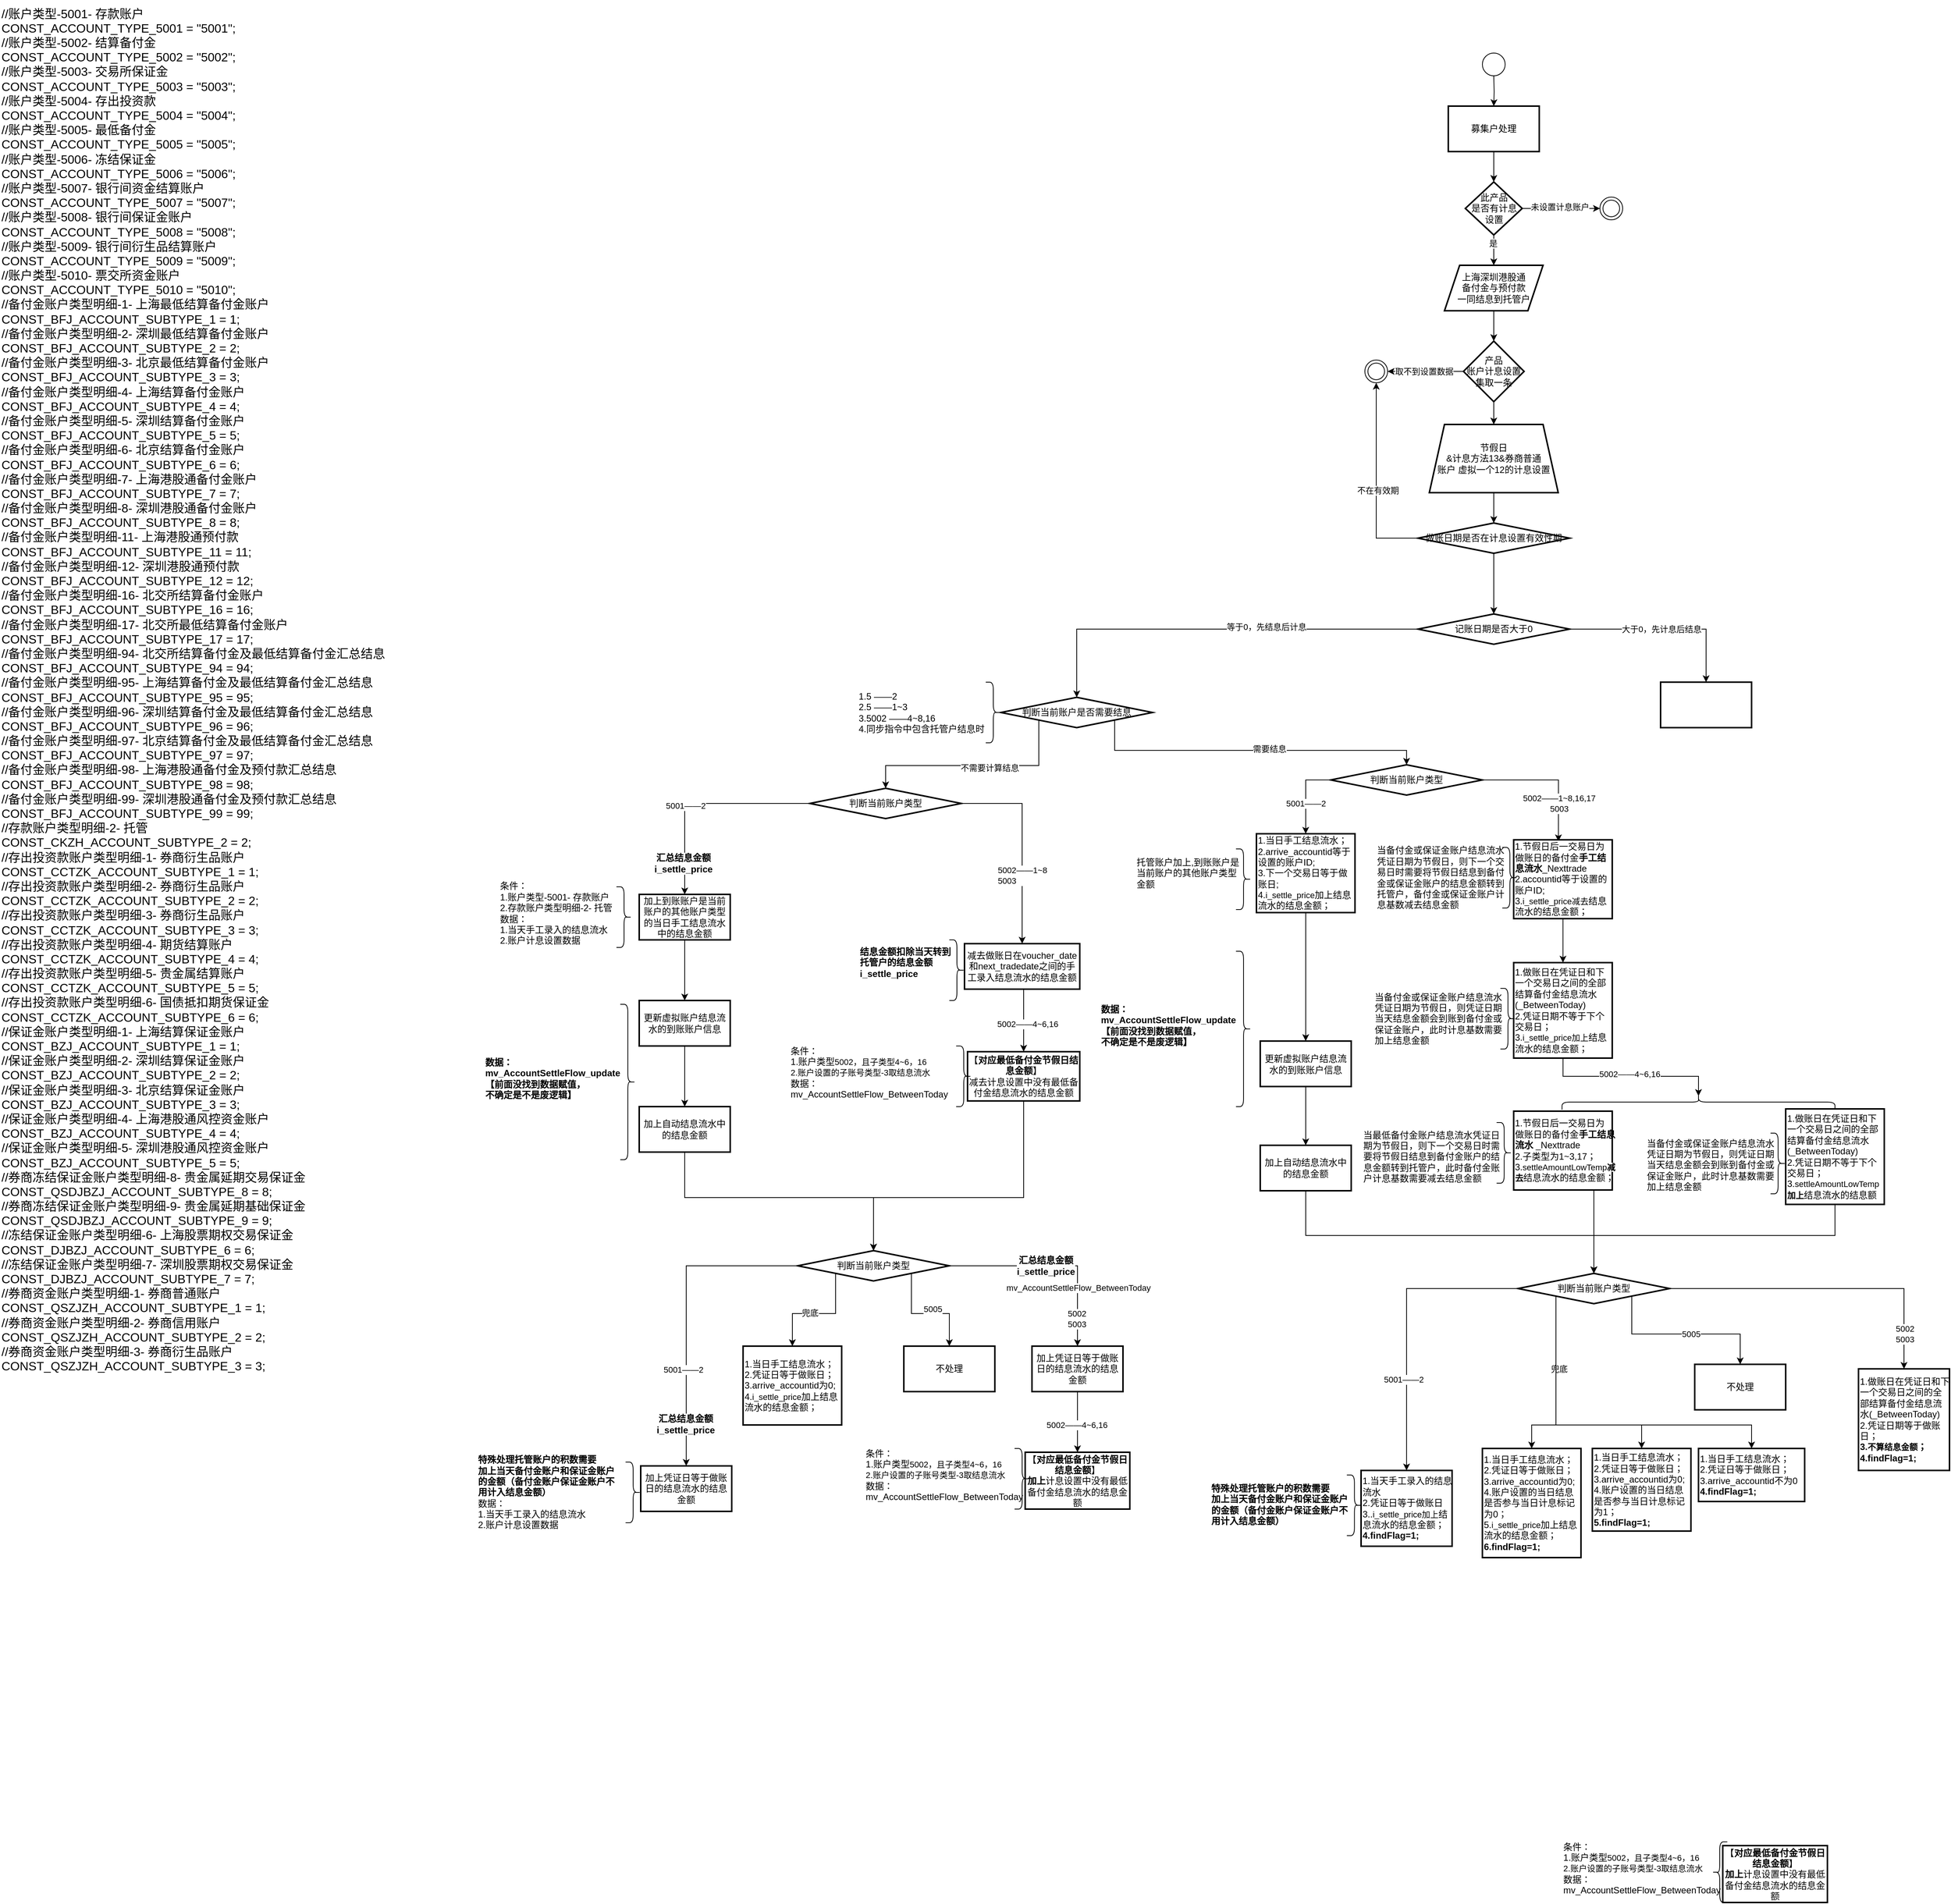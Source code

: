 <mxfile version="24.6.4" type="github">
  <diagram name="第 1 页" id="YKHXXlT_N5-KAXW08Aum">
    <mxGraphModel dx="5435" dy="1106" grid="1" gridSize="10" guides="1" tooltips="1" connect="1" arrows="1" fold="1" page="1" pageScale="1" pageWidth="827" pageHeight="1169" math="0" shadow="0">
      <root>
        <mxCell id="0" />
        <mxCell id="1" parent="0" />
        <mxCell id="dFbrZ00dyLEqgvyohcg5-3" value="" style="edgeStyle=orthogonalEdgeStyle;rounded=0;orthogonalLoop=1;jettySize=auto;html=1;" parent="1" target="dFbrZ00dyLEqgvyohcg5-2" edge="1">
          <mxGeometry relative="1" as="geometry">
            <mxPoint x="180" y="400" as="sourcePoint" />
          </mxGeometry>
        </mxCell>
        <mxCell id="dFbrZ00dyLEqgvyohcg5-2" value="募集户处理" style="whiteSpace=wrap;html=1;strokeWidth=2;" parent="1" vertex="1">
          <mxGeometry x="120" y="440" width="120" height="60" as="geometry" />
        </mxCell>
        <mxCell id="dFbrZ00dyLEqgvyohcg5-19" value="" style="edgeStyle=orthogonalEdgeStyle;rounded=0;orthogonalLoop=1;jettySize=auto;html=1;" parent="1" source="dFbrZ00dyLEqgvyohcg5-8" target="dFbrZ00dyLEqgvyohcg5-18" edge="1">
          <mxGeometry relative="1" as="geometry" />
        </mxCell>
        <mxCell id="dFbrZ00dyLEqgvyohcg5-8" value="上海深圳港股通&lt;div&gt;备付金与预付款&lt;div&gt;一同结息到托管户&lt;/div&gt;&lt;/div&gt;" style="shape=parallelogram;perimeter=parallelogramPerimeter;whiteSpace=wrap;html=1;fixedSize=1;strokeWidth=2;" parent="1" vertex="1">
          <mxGeometry x="115" y="650" width="130" height="60" as="geometry" />
        </mxCell>
        <mxCell id="dFbrZ00dyLEqgvyohcg5-15" style="edgeStyle=orthogonalEdgeStyle;rounded=0;orthogonalLoop=1;jettySize=auto;html=1;exitX=0.5;exitY=1;exitDx=0;exitDy=0;exitPerimeter=0;entryX=0.5;entryY=0;entryDx=0;entryDy=0;" parent="1" source="dFbrZ00dyLEqgvyohcg5-11" target="dFbrZ00dyLEqgvyohcg5-8" edge="1">
          <mxGeometry relative="1" as="geometry" />
        </mxCell>
        <mxCell id="dFbrZ00dyLEqgvyohcg5-23" value="是" style="edgeLabel;html=1;align=center;verticalAlign=middle;resizable=0;points=[];" parent="dFbrZ00dyLEqgvyohcg5-15" vertex="1" connectable="0">
          <mxGeometry x="-0.45" y="-1" relative="1" as="geometry">
            <mxPoint as="offset" />
          </mxGeometry>
        </mxCell>
        <mxCell id="dFbrZ00dyLEqgvyohcg5-25" value="" style="edgeStyle=orthogonalEdgeStyle;rounded=0;orthogonalLoop=1;jettySize=auto;html=1;entryX=0;entryY=0.5;entryDx=0;entryDy=0;" parent="1" source="dFbrZ00dyLEqgvyohcg5-11" target="dFbrZ00dyLEqgvyohcg5-28" edge="1">
          <mxGeometry relative="1" as="geometry">
            <mxPoint x="335" y="575" as="targetPoint" />
          </mxGeometry>
        </mxCell>
        <mxCell id="dFbrZ00dyLEqgvyohcg5-29" value="未设置计息账户" style="edgeLabel;html=1;align=center;verticalAlign=middle;resizable=0;points=[];" parent="dFbrZ00dyLEqgvyohcg5-25" vertex="1" connectable="0">
          <mxGeometry x="-0.054" y="2" relative="1" as="geometry">
            <mxPoint x="1" as="offset" />
          </mxGeometry>
        </mxCell>
        <mxCell id="dFbrZ00dyLEqgvyohcg5-11" value="此产品&lt;div&gt;是否有计息&lt;div&gt;设置&lt;/div&gt;&lt;/div&gt;" style="strokeWidth=2;html=1;shape=mxgraph.flowchart.decision;whiteSpace=wrap;" parent="1" vertex="1">
          <mxGeometry x="142.5" y="540" width="75" height="70" as="geometry" />
        </mxCell>
        <mxCell id="dFbrZ00dyLEqgvyohcg5-12" style="edgeStyle=orthogonalEdgeStyle;rounded=0;orthogonalLoop=1;jettySize=auto;html=1;exitX=0.5;exitY=1;exitDx=0;exitDy=0;entryX=0.5;entryY=0;entryDx=0;entryDy=0;entryPerimeter=0;" parent="1" source="dFbrZ00dyLEqgvyohcg5-2" target="dFbrZ00dyLEqgvyohcg5-11" edge="1">
          <mxGeometry relative="1" as="geometry" />
        </mxCell>
        <mxCell id="dFbrZ00dyLEqgvyohcg5-21" value="" style="edgeStyle=orthogonalEdgeStyle;rounded=0;orthogonalLoop=1;jettySize=auto;html=1;entryX=1;entryY=0.5;entryDx=0;entryDy=0;" parent="1" source="dFbrZ00dyLEqgvyohcg5-18" target="dFbrZ00dyLEqgvyohcg5-30" edge="1">
          <mxGeometry relative="1" as="geometry">
            <mxPoint x="20" y="790" as="targetPoint" />
          </mxGeometry>
        </mxCell>
        <mxCell id="dFbrZ00dyLEqgvyohcg5-22" value="取不到设置数据" style="edgeLabel;html=1;align=center;verticalAlign=middle;resizable=0;points=[];" parent="dFbrZ00dyLEqgvyohcg5-21" vertex="1" connectable="0">
          <mxGeometry x="0.05" relative="1" as="geometry">
            <mxPoint as="offset" />
          </mxGeometry>
        </mxCell>
        <mxCell id="dFbrZ00dyLEqgvyohcg5-34" value="" style="edgeStyle=orthogonalEdgeStyle;rounded=0;orthogonalLoop=1;jettySize=auto;html=1;" parent="1" source="dFbrZ00dyLEqgvyohcg5-18" target="dFbrZ00dyLEqgvyohcg5-33" edge="1">
          <mxGeometry relative="1" as="geometry" />
        </mxCell>
        <mxCell id="dFbrZ00dyLEqgvyohcg5-18" value="&lt;div&gt;产品&lt;/div&gt;账户计息设置集取一条" style="rhombus;whiteSpace=wrap;html=1;strokeWidth=2;" parent="1" vertex="1">
          <mxGeometry x="140" y="750" width="80" height="80" as="geometry" />
        </mxCell>
        <mxCell id="dFbrZ00dyLEqgvyohcg5-27" value="" style="ellipse;whiteSpace=wrap;html=1;aspect=fixed;" parent="1" vertex="1">
          <mxGeometry x="165" y="370" width="30" height="30" as="geometry" />
        </mxCell>
        <mxCell id="dFbrZ00dyLEqgvyohcg5-28" value="" style="ellipse;shape=doubleEllipse;whiteSpace=wrap;html=1;aspect=fixed;" parent="1" vertex="1">
          <mxGeometry x="320" y="560" width="30" height="30" as="geometry" />
        </mxCell>
        <mxCell id="dFbrZ00dyLEqgvyohcg5-30" value="" style="ellipse;shape=doubleEllipse;whiteSpace=wrap;html=1;aspect=fixed;" parent="1" vertex="1">
          <mxGeometry x="10" y="775" width="30" height="30" as="geometry" />
        </mxCell>
        <mxCell id="dFbrZ00dyLEqgvyohcg5-36" value="" style="edgeStyle=orthogonalEdgeStyle;rounded=0;orthogonalLoop=1;jettySize=auto;html=1;" parent="1" source="dFbrZ00dyLEqgvyohcg5-33" target="dFbrZ00dyLEqgvyohcg5-35" edge="1">
          <mxGeometry relative="1" as="geometry" />
        </mxCell>
        <mxCell id="dFbrZ00dyLEqgvyohcg5-33" value="节假日&lt;div&gt;&amp;amp;计息方法13&amp;amp;券商普通&lt;div&gt;账户 虚拟一个12的计息设置&lt;/div&gt;&lt;/div&gt;" style="shape=trapezoid;perimeter=trapezoidPerimeter;whiteSpace=wrap;html=1;fixedSize=1;strokeWidth=2;" parent="1" vertex="1">
          <mxGeometry x="95" y="860" width="170" height="90" as="geometry" />
        </mxCell>
        <mxCell id="dFbrZ00dyLEqgvyohcg5-37" style="edgeStyle=orthogonalEdgeStyle;rounded=0;orthogonalLoop=1;jettySize=auto;html=1;exitX=0;exitY=0.5;exitDx=0;exitDy=0;entryX=0.5;entryY=1;entryDx=0;entryDy=0;" parent="1" source="dFbrZ00dyLEqgvyohcg5-35" target="dFbrZ00dyLEqgvyohcg5-30" edge="1">
          <mxGeometry relative="1" as="geometry" />
        </mxCell>
        <mxCell id="dFbrZ00dyLEqgvyohcg5-38" value="不在有效期" style="edgeLabel;html=1;align=center;verticalAlign=middle;resizable=0;points=[];" parent="dFbrZ00dyLEqgvyohcg5-37" vertex="1" connectable="0">
          <mxGeometry x="-0.092" y="-2" relative="1" as="geometry">
            <mxPoint as="offset" />
          </mxGeometry>
        </mxCell>
        <mxCell id="dFbrZ00dyLEqgvyohcg5-44" value="" style="edgeStyle=orthogonalEdgeStyle;rounded=0;orthogonalLoop=1;jettySize=auto;html=1;" parent="1" source="dFbrZ00dyLEqgvyohcg5-35" target="dFbrZ00dyLEqgvyohcg5-43" edge="1">
          <mxGeometry relative="1" as="geometry" />
        </mxCell>
        <mxCell id="dFbrZ00dyLEqgvyohcg5-35" value="做账日期是否在计息设置有效性期" style="rhombus;whiteSpace=wrap;html=1;strokeWidth=2;" parent="1" vertex="1">
          <mxGeometry x="80" y="990" width="200" height="40" as="geometry" />
        </mxCell>
        <mxCell id="dFbrZ00dyLEqgvyohcg5-46" value="" style="edgeStyle=orthogonalEdgeStyle;rounded=0;orthogonalLoop=1;jettySize=auto;html=1;entryX=0.5;entryY=0;entryDx=0;entryDy=0;" parent="1" source="dFbrZ00dyLEqgvyohcg5-43" target="epx687CUHxSDBbEXInvg-7" edge="1">
          <mxGeometry relative="1" as="geometry">
            <mxPoint x="-100" y="1160" as="targetPoint" />
          </mxGeometry>
        </mxCell>
        <mxCell id="dFbrZ00dyLEqgvyohcg5-47" value="等于0，先结息后计息" style="edgeLabel;html=1;align=center;verticalAlign=middle;resizable=0;points=[];" parent="dFbrZ00dyLEqgvyohcg5-46" vertex="1" connectable="0">
          <mxGeometry x="-0.257" y="-3" relative="1" as="geometry">
            <mxPoint as="offset" />
          </mxGeometry>
        </mxCell>
        <mxCell id="dFbrZ00dyLEqgvyohcg5-50" value="" style="edgeStyle=orthogonalEdgeStyle;rounded=0;orthogonalLoop=1;jettySize=auto;html=1;" parent="1" source="dFbrZ00dyLEqgvyohcg5-43" target="dFbrZ00dyLEqgvyohcg5-49" edge="1">
          <mxGeometry relative="1" as="geometry" />
        </mxCell>
        <mxCell id="dFbrZ00dyLEqgvyohcg5-51" value="大于0，先计息后结息" style="edgeLabel;html=1;align=center;verticalAlign=middle;resizable=0;points=[];" parent="dFbrZ00dyLEqgvyohcg5-50" vertex="1" connectable="0">
          <mxGeometry x="-0.033" relative="1" as="geometry">
            <mxPoint as="offset" />
          </mxGeometry>
        </mxCell>
        <mxCell id="dFbrZ00dyLEqgvyohcg5-43" value="记账日期是否大于0" style="rhombus;whiteSpace=wrap;html=1;strokeWidth=2;" parent="1" vertex="1">
          <mxGeometry x="80" y="1110" width="200" height="40" as="geometry" />
        </mxCell>
        <mxCell id="epx687CUHxSDBbEXInvg-23" value="" style="edgeStyle=orthogonalEdgeStyle;rounded=0;orthogonalLoop=1;jettySize=auto;html=1;" parent="1" source="dFbrZ00dyLEqgvyohcg5-45" target="epx687CUHxSDBbEXInvg-22" edge="1">
          <mxGeometry relative="1" as="geometry" />
        </mxCell>
        <mxCell id="dFbrZ00dyLEqgvyohcg5-45" value="加上到账账户是当前账户的其他账户类型的当日手工结息流水中的结息金额" style="whiteSpace=wrap;html=1;strokeWidth=2;" parent="1" vertex="1">
          <mxGeometry x="-947" y="1480" width="120" height="60" as="geometry" />
        </mxCell>
        <mxCell id="dFbrZ00dyLEqgvyohcg5-49" value="" style="rounded=1;whiteSpace=wrap;html=1;strokeWidth=2;arcSize=0;" parent="1" vertex="1">
          <mxGeometry x="400" y="1200" width="120" height="60" as="geometry" />
        </mxCell>
        <mxCell id="epx687CUHxSDBbEXInvg-14" style="edgeStyle=orthogonalEdgeStyle;rounded=0;orthogonalLoop=1;jettySize=auto;html=1;exitX=0;exitY=1;exitDx=0;exitDy=0;entryX=0.5;entryY=0;entryDx=0;entryDy=0;" parent="1" source="epx687CUHxSDBbEXInvg-7" target="epx687CUHxSDBbEXInvg-26" edge="1">
          <mxGeometry relative="1" as="geometry">
            <mxPoint x="-630" y="1320" as="targetPoint" />
            <Array as="points">
              <mxPoint x="-420" y="1310" />
              <mxPoint x="-622" y="1310" />
            </Array>
          </mxGeometry>
        </mxCell>
        <mxCell id="epx687CUHxSDBbEXInvg-15" value="不需要计算结息" style="edgeLabel;html=1;align=center;verticalAlign=middle;resizable=0;points=[];" parent="epx687CUHxSDBbEXInvg-14" vertex="1" connectable="0">
          <mxGeometry x="-0.145" y="3" relative="1" as="geometry">
            <mxPoint as="offset" />
          </mxGeometry>
        </mxCell>
        <mxCell id="epx687CUHxSDBbEXInvg-16" style="edgeStyle=orthogonalEdgeStyle;rounded=0;orthogonalLoop=1;jettySize=auto;html=1;exitX=1;exitY=1;exitDx=0;exitDy=0;entryX=0.5;entryY=0;entryDx=0;entryDy=0;" parent="1" source="epx687CUHxSDBbEXInvg-7" target="oY2aQdnXXppiMISPrPVw-7" edge="1">
          <mxGeometry relative="1" as="geometry">
            <mxPoint x="-135" y="1360" as="targetPoint" />
            <Array as="points">
              <mxPoint x="-320" y="1290" />
              <mxPoint x="65" y="1290" />
            </Array>
          </mxGeometry>
        </mxCell>
        <mxCell id="epx687CUHxSDBbEXInvg-18" value="需要结息" style="edgeLabel;html=1;align=center;verticalAlign=middle;resizable=0;points=[];" parent="epx687CUHxSDBbEXInvg-16" vertex="1" connectable="0">
          <mxGeometry x="-0.017" y="2" relative="1" as="geometry">
            <mxPoint x="26" as="offset" />
          </mxGeometry>
        </mxCell>
        <mxCell id="epx687CUHxSDBbEXInvg-7" value="判断当前账户是否需要结息" style="rhombus;whiteSpace=wrap;html=1;strokeWidth=2;" parent="1" vertex="1">
          <mxGeometry x="-470" y="1220" width="200" height="40" as="geometry" />
        </mxCell>
        <mxCell id="epx687CUHxSDBbEXInvg-11" value="" style="shape=curlyBracket;whiteSpace=wrap;html=1;rounded=1;flipH=1;labelPosition=right;verticalLabelPosition=middle;align=left;verticalAlign=middle;" parent="1" vertex="1">
          <mxGeometry x="-490" y="1200" width="20" height="80" as="geometry" />
        </mxCell>
        <mxCell id="epx687CUHxSDBbEXInvg-12" value="&lt;div style=&quot;text-align: left;&quot;&gt;1.5 ——2&lt;/div&gt;&lt;div style=&quot;text-align: left;&quot;&gt;2.5 ——1~3&amp;nbsp;&amp;nbsp;&lt;/div&gt;&lt;div style=&quot;text-align: left;&quot;&gt;3.&lt;span style=&quot;background-color: initial;&quot;&gt;5002 ——4~8,16&lt;/span&gt;&lt;/div&gt;&lt;div style=&quot;text-align: left;&quot;&gt;&lt;span style=&quot;background-color: initial;&quot;&gt;4.&lt;/span&gt;&lt;span style=&quot;background-color: initial;&quot;&gt;同步指令中包含托管户结息时&lt;/span&gt;&lt;/div&gt;" style="text;html=1;align=center;verticalAlign=middle;resizable=0;points=[];autosize=1;strokeColor=none;fillColor=none;" parent="1" vertex="1">
          <mxGeometry x="-670" y="1205" width="190" height="70" as="geometry" />
        </mxCell>
        <mxCell id="epx687CUHxSDBbEXInvg-20" value="&lt;div style=&quot;text-align: left;&quot;&gt;条件：&lt;br&gt;&lt;/div&gt;&lt;div style=&quot;text-align: left;&quot;&gt;1.账户类型-5001- 存款账户&lt;/div&gt;&lt;div style=&quot;text-align: left;&quot;&gt;2.&lt;span style=&quot;background-color: initial; text-align: center;&quot;&gt;存款账户类型明细-2- 托管&lt;/span&gt;&lt;br&gt;&lt;/div&gt;&lt;div style=&quot;text-align: left;&quot;&gt;&lt;span style=&quot;background-color: initial; text-align: center;&quot;&gt;数据：&lt;/span&gt;&lt;/div&gt;&lt;div style=&quot;text-align: left;&quot;&gt;&lt;span style=&quot;background-color: initial; text-align: center;&quot;&gt;1.当天手工录入的结息流水&lt;/span&gt;&lt;/div&gt;&lt;div style=&quot;text-align: left;&quot;&gt;&lt;span style=&quot;background-color: initial; text-align: center;&quot;&gt;2.账户计息设置数据&lt;/span&gt;&lt;/div&gt;" style="text;html=1;align=center;verticalAlign=middle;resizable=0;points=[];autosize=1;strokeColor=none;fillColor=none;" parent="1" vertex="1">
          <mxGeometry x="-1142" y="1455" width="170" height="100" as="geometry" />
        </mxCell>
        <mxCell id="epx687CUHxSDBbEXInvg-21" value="" style="shape=curlyBracket;whiteSpace=wrap;html=1;rounded=1;flipH=1;labelPosition=right;verticalLabelPosition=middle;align=left;verticalAlign=middle;" parent="1" vertex="1">
          <mxGeometry x="-977" y="1470" width="20" height="80" as="geometry" />
        </mxCell>
        <mxCell id="epx687CUHxSDBbEXInvg-25" value="" style="edgeStyle=orthogonalEdgeStyle;rounded=0;orthogonalLoop=1;jettySize=auto;html=1;" parent="1" source="epx687CUHxSDBbEXInvg-22" target="epx687CUHxSDBbEXInvg-24" edge="1">
          <mxGeometry relative="1" as="geometry" />
        </mxCell>
        <mxCell id="epx687CUHxSDBbEXInvg-22" value="更新虚拟账户结息流水的到账账户信息" style="whiteSpace=wrap;html=1;strokeWidth=2;" parent="1" vertex="1">
          <mxGeometry x="-947" y="1620" width="120" height="60" as="geometry" />
        </mxCell>
        <mxCell id="epx687CUHxSDBbEXInvg-60" style="edgeStyle=orthogonalEdgeStyle;rounded=0;orthogonalLoop=1;jettySize=auto;html=1;exitX=0.5;exitY=1;exitDx=0;exitDy=0;entryX=0.5;entryY=0;entryDx=0;entryDy=0;" parent="1" source="epx687CUHxSDBbEXInvg-24" target="epx687CUHxSDBbEXInvg-57" edge="1">
          <mxGeometry relative="1" as="geometry">
            <Array as="points">
              <mxPoint x="-887" y="1880" />
              <mxPoint x="-638" y="1880" />
            </Array>
          </mxGeometry>
        </mxCell>
        <mxCell id="epx687CUHxSDBbEXInvg-24" value="加上自动结息流水中的结息金额" style="whiteSpace=wrap;html=1;strokeWidth=2;" parent="1" vertex="1">
          <mxGeometry x="-947" y="1760" width="120" height="60" as="geometry" />
        </mxCell>
        <mxCell id="epx687CUHxSDBbEXInvg-27" style="edgeStyle=orthogonalEdgeStyle;rounded=0;orthogonalLoop=1;jettySize=auto;html=1;exitX=0;exitY=0.5;exitDx=0;exitDy=0;" parent="1" source="epx687CUHxSDBbEXInvg-26" target="dFbrZ00dyLEqgvyohcg5-45" edge="1">
          <mxGeometry relative="1" as="geometry" />
        </mxCell>
        <mxCell id="epx687CUHxSDBbEXInvg-28" value="5001——2" style="edgeLabel;html=1;align=center;verticalAlign=middle;resizable=0;points=[];" parent="epx687CUHxSDBbEXInvg-27" vertex="1" connectable="0">
          <mxGeometry x="0.176" y="1" relative="1" as="geometry">
            <mxPoint as="offset" />
          </mxGeometry>
        </mxCell>
        <mxCell id="epx687CUHxSDBbEXInvg-51" value="&lt;span style=&quot;font-size: 12px; background-color: rgb(251, 251, 251);&quot;&gt;&lt;b&gt;汇总结息金额&lt;/b&gt;&lt;/span&gt;&lt;div style=&quot;font-size: 12px; background-color: rgb(251, 251, 251);&quot;&gt;&lt;b&gt;i_settle_price&lt;/b&gt;&lt;/div&gt;" style="edgeLabel;html=1;align=center;verticalAlign=middle;resizable=0;points=[];" parent="epx687CUHxSDBbEXInvg-27" vertex="1" connectable="0">
          <mxGeometry x="0.713" y="-2" relative="1" as="geometry">
            <mxPoint as="offset" />
          </mxGeometry>
        </mxCell>
        <mxCell id="epx687CUHxSDBbEXInvg-29" style="edgeStyle=orthogonalEdgeStyle;rounded=0;orthogonalLoop=1;jettySize=auto;html=1;exitX=1;exitY=0.5;exitDx=0;exitDy=0;" parent="1" source="epx687CUHxSDBbEXInvg-26" target="epx687CUHxSDBbEXInvg-32" edge="1">
          <mxGeometry relative="1" as="geometry">
            <mxPoint x="-620" y="1450" as="targetPoint" />
          </mxGeometry>
        </mxCell>
        <mxCell id="epx687CUHxSDBbEXInvg-31" value="&lt;span style=&quot;text-align: left;&quot;&gt;5002——1~8&lt;/span&gt;&lt;div style=&quot;text-align: left;&quot;&gt;5003&lt;/div&gt;" style="edgeLabel;html=1;align=center;verticalAlign=middle;resizable=0;points=[];" parent="epx687CUHxSDBbEXInvg-29" vertex="1" connectable="0">
          <mxGeometry x="-0.116" y="-1" relative="1" as="geometry">
            <mxPoint x="1" y="58" as="offset" />
          </mxGeometry>
        </mxCell>
        <mxCell id="epx687CUHxSDBbEXInvg-26" value="判断当前账户类型" style="rhombus;whiteSpace=wrap;html=1;strokeWidth=2;" parent="1" vertex="1">
          <mxGeometry x="-722" y="1340" width="200" height="40" as="geometry" />
        </mxCell>
        <mxCell id="epx687CUHxSDBbEXInvg-34" value="" style="edgeStyle=orthogonalEdgeStyle;rounded=0;orthogonalLoop=1;jettySize=auto;html=1;" parent="1" source="epx687CUHxSDBbEXInvg-32" target="epx687CUHxSDBbEXInvg-33" edge="1">
          <mxGeometry relative="1" as="geometry">
            <Array as="points">
              <mxPoint x="-440" y="1630" />
              <mxPoint x="-440" y="1630" />
            </Array>
          </mxGeometry>
        </mxCell>
        <mxCell id="oY2aQdnXXppiMISPrPVw-1" value="5002——4~6,16" style="edgeLabel;html=1;align=center;verticalAlign=middle;resizable=0;points=[];" vertex="1" connectable="0" parent="epx687CUHxSDBbEXInvg-34">
          <mxGeometry x="0.115" y="2" relative="1" as="geometry">
            <mxPoint x="3" as="offset" />
          </mxGeometry>
        </mxCell>
        <mxCell id="epx687CUHxSDBbEXInvg-32" value="减去做账日在voucher_date和next_tradedate之间的手工录入结息流水的结息金额" style="whiteSpace=wrap;html=1;strokeWidth=2;" parent="1" vertex="1">
          <mxGeometry x="-518" y="1545" width="152" height="60" as="geometry" />
        </mxCell>
        <mxCell id="epx687CUHxSDBbEXInvg-58" style="edgeStyle=orthogonalEdgeStyle;rounded=0;orthogonalLoop=1;jettySize=auto;html=1;exitX=0.5;exitY=1;exitDx=0;exitDy=0;entryX=0.5;entryY=0;entryDx=0;entryDy=0;" parent="1" source="epx687CUHxSDBbEXInvg-33" target="epx687CUHxSDBbEXInvg-57" edge="1">
          <mxGeometry relative="1" as="geometry">
            <Array as="points">
              <mxPoint x="-440" y="1880" />
              <mxPoint x="-638" y="1880" />
            </Array>
          </mxGeometry>
        </mxCell>
        <mxCell id="epx687CUHxSDBbEXInvg-33" value="&lt;div&gt;&lt;span style=&quot;background-color: initial;&quot;&gt;【&lt;/span&gt;&lt;span style=&quot;background-color: initial;&quot;&gt;&lt;b&gt;对应最低备付金节假日结息金额&lt;/b&gt;&lt;/span&gt;&lt;span style=&quot;background-color: initial;&quot;&gt;】&lt;/span&gt;&lt;/div&gt;&lt;div&gt;&lt;span style=&quot;background-color: initial;&quot;&gt;减去计息设置中没有最低备付金结息流水的结息金额&lt;/span&gt;&lt;/div&gt;" style="whiteSpace=wrap;html=1;strokeWidth=2;" parent="1" vertex="1">
          <mxGeometry x="-514" y="1687.5" width="148" height="65" as="geometry" />
        </mxCell>
        <mxCell id="epx687CUHxSDBbEXInvg-41" value="&lt;div style=&quot;text-align: left;&quot;&gt;条件：&lt;br&gt;&lt;/div&gt;&lt;div style=&quot;text-align: left;&quot;&gt;1.账户类型&lt;span style=&quot;text-align: center; background-color: rgb(255, 255, 255); font-size: 11px;&quot;&gt;5002，且子类型4~6，16&lt;/span&gt;&lt;/div&gt;&lt;div style=&quot;text-align: left;&quot;&gt;&lt;span style=&quot;text-align: center; background-color: rgb(255, 255, 255); font-size: 11px;&quot;&gt;2.账户设置的子账号类型-3取&lt;/span&gt;&lt;span style=&quot;background-color: rgb(255, 255, 255); font-size: 11px; text-align: center;&quot;&gt;结息流水&lt;/span&gt;&lt;/div&gt;&lt;div style=&quot;text-align: left;&quot;&gt;数据：&lt;/div&gt;&lt;div style=&quot;text-align: left;&quot;&gt;mv_AccountSettleFlow_BetweenToday&lt;br&gt;&lt;/div&gt;" style="text;html=1;align=center;verticalAlign=middle;resizable=0;points=[];autosize=1;strokeColor=none;fillColor=none;" parent="1" vertex="1">
          <mxGeometry x="-759" y="1670" width="230" height="90" as="geometry" />
        </mxCell>
        <mxCell id="epx687CUHxSDBbEXInvg-42" value="" style="shape=curlyBracket;whiteSpace=wrap;html=1;rounded=1;flipH=1;labelPosition=right;verticalLabelPosition=middle;align=left;verticalAlign=middle;" parent="1" vertex="1">
          <mxGeometry x="-529" y="1680" width="20" height="80" as="geometry" />
        </mxCell>
        <mxCell id="epx687CUHxSDBbEXInvg-43" value="" style="shape=curlyBracket;whiteSpace=wrap;html=1;rounded=1;flipH=1;labelPosition=right;verticalLabelPosition=middle;align=left;verticalAlign=middle;" parent="1" vertex="1">
          <mxGeometry x="-972" y="1625" width="20" height="205" as="geometry" />
        </mxCell>
        <mxCell id="epx687CUHxSDBbEXInvg-44" value="数据：&lt;div&gt;&lt;span style=&quot;background-color: initial;&quot;&gt;mv_AccountSettleFlow_update&lt;/span&gt;&lt;/div&gt;&lt;div&gt;&lt;span style=&quot;background-color: initial;&quot;&gt;【前面没找到数据赋值，&lt;/span&gt;&lt;/div&gt;&lt;div&gt;&lt;span style=&quot;background-color: initial;&quot;&gt;不确定是不是废逻辑】&lt;/span&gt;&lt;/div&gt;" style="text;html=1;align=left;verticalAlign=middle;resizable=0;points=[];autosize=1;strokeColor=none;fillColor=none;fontStyle=1" parent="1" vertex="1">
          <mxGeometry x="-1152" y="1687.5" width="190" height="70" as="geometry" />
        </mxCell>
        <mxCell id="epx687CUHxSDBbEXInvg-45" value="&lt;div style=&quot;font-size: 16px;&quot;&gt;&lt;font style=&quot;font-size: 16px;&quot;&gt;//账户类型-5001- 存款账户&lt;/font&gt;&lt;/div&gt;&lt;div style=&quot;font-size: 16px;&quot;&gt;&lt;font style=&quot;font-size: 16px;&quot;&gt;CONST_ACCOUNT_TYPE_5001 = &quot;5001&quot;;&lt;/font&gt;&lt;/div&gt;&lt;div style=&quot;font-size: 16px;&quot;&gt;&lt;font style=&quot;font-size: 16px;&quot;&gt;//账户类型-5002- 结算备付金&lt;/font&gt;&lt;/div&gt;&lt;div style=&quot;font-size: 16px;&quot;&gt;&lt;font style=&quot;font-size: 16px;&quot;&gt;CONST_ACCOUNT_TYPE_5002 = &quot;5002&quot;;&lt;/font&gt;&lt;/div&gt;&lt;div style=&quot;font-size: 16px;&quot;&gt;&lt;font style=&quot;font-size: 16px;&quot;&gt;//账户类型-5003- 交易所保证金&lt;/font&gt;&lt;/div&gt;&lt;div style=&quot;font-size: 16px;&quot;&gt;&lt;font style=&quot;font-size: 16px;&quot;&gt;CONST_ACCOUNT_TYPE_5003 = &quot;5003&quot;;&lt;/font&gt;&lt;/div&gt;&lt;div style=&quot;font-size: 16px;&quot;&gt;&lt;font style=&quot;font-size: 16px;&quot;&gt;//账户类型-5004- 存出投资款&lt;/font&gt;&lt;/div&gt;&lt;div style=&quot;font-size: 16px;&quot;&gt;&lt;font style=&quot;font-size: 16px;&quot;&gt;CONST_ACCOUNT_TYPE_5004 = &quot;5004&quot;;&lt;/font&gt;&lt;/div&gt;&lt;div style=&quot;font-size: 16px;&quot;&gt;&lt;font style=&quot;font-size: 16px;&quot;&gt;//账户类型-5005- 最低备付金&lt;/font&gt;&lt;/div&gt;&lt;div style=&quot;font-size: 16px;&quot;&gt;&lt;font style=&quot;font-size: 16px;&quot;&gt;CONST_ACCOUNT_TYPE_5005 = &quot;5005&quot;;&lt;/font&gt;&lt;/div&gt;&lt;div style=&quot;font-size: 16px;&quot;&gt;&lt;font style=&quot;font-size: 16px;&quot;&gt;//账户类型-5006- 冻结保证金&lt;/font&gt;&lt;/div&gt;&lt;div style=&quot;font-size: 16px;&quot;&gt;&lt;font style=&quot;font-size: 16px;&quot;&gt;CONST_ACCOUNT_TYPE_5006 = &quot;5006&quot;;&lt;/font&gt;&lt;/div&gt;&lt;div style=&quot;font-size: 16px;&quot;&gt;&lt;font style=&quot;font-size: 16px;&quot;&gt;//账户类型-5007- 银行间资金结算账户&lt;/font&gt;&lt;/div&gt;&lt;div style=&quot;font-size: 16px;&quot;&gt;&lt;font style=&quot;font-size: 16px;&quot;&gt;CONST_ACCOUNT_TYPE_5007 = &quot;5007&quot;;&lt;/font&gt;&lt;/div&gt;&lt;div style=&quot;font-size: 16px;&quot;&gt;&lt;font style=&quot;font-size: 16px;&quot;&gt;//账户类型-5008- 银行间保证金账户&lt;/font&gt;&lt;/div&gt;&lt;div style=&quot;font-size: 16px;&quot;&gt;&lt;font style=&quot;font-size: 16px;&quot;&gt;CONST_ACCOUNT_TYPE_5008 = &quot;5008&quot;;&lt;/font&gt;&lt;/div&gt;&lt;div style=&quot;font-size: 16px;&quot;&gt;&lt;font style=&quot;font-size: 16px;&quot;&gt;//账户类型-5009- 银行间衍生品结算账户&lt;/font&gt;&lt;/div&gt;&lt;div style=&quot;font-size: 16px;&quot;&gt;&lt;font style=&quot;font-size: 16px;&quot;&gt;CONST_ACCOUNT_TYPE_5009 = &quot;5009&quot;;&lt;/font&gt;&lt;/div&gt;&lt;div style=&quot;font-size: 16px;&quot;&gt;&lt;font style=&quot;font-size: 16px;&quot;&gt;//账户类型-5010- 票交所资金账户&lt;/font&gt;&lt;/div&gt;&lt;div style=&quot;font-size: 16px;&quot;&gt;&lt;font style=&quot;font-size: 16px;&quot;&gt;CONST_ACCOUNT_TYPE_5010 = &quot;5010&quot;;&lt;/font&gt;&lt;/div&gt;&lt;div style=&quot;font-size: 16px;&quot;&gt;&lt;font style=&quot;font-size: 16px;&quot;&gt;//备付金账户类型明细-1- 上海最低结算备付金账户&lt;/font&gt;&lt;/div&gt;&lt;div style=&quot;font-size: 16px;&quot;&gt;&lt;font style=&quot;font-size: 16px;&quot;&gt;CONST_BFJ_ACCOUNT_SUBTYPE_1 = 1;&lt;/font&gt;&lt;/div&gt;&lt;div style=&quot;font-size: 16px;&quot;&gt;&lt;font style=&quot;font-size: 16px;&quot;&gt;//备付金账户类型明细-2- 深圳最低结算备付金账户&lt;/font&gt;&lt;/div&gt;&lt;div style=&quot;font-size: 16px;&quot;&gt;&lt;font style=&quot;font-size: 16px;&quot;&gt;CONST_BFJ_ACCOUNT_SUBTYPE_2 = 2;&lt;/font&gt;&lt;/div&gt;&lt;div style=&quot;font-size: 16px;&quot;&gt;&lt;font style=&quot;font-size: 16px;&quot;&gt;//备付金账户类型明细-3- 北京最低结算备付金账户&lt;/font&gt;&lt;/div&gt;&lt;div style=&quot;font-size: 16px;&quot;&gt;&lt;font style=&quot;font-size: 16px;&quot;&gt;CONST_BFJ_ACCOUNT_SUBTYPE_3 = 3;&lt;/font&gt;&lt;/div&gt;&lt;div style=&quot;font-size: 16px;&quot;&gt;&lt;font style=&quot;font-size: 16px;&quot;&gt;//备付金账户类型明细-4- 上海结算备付金账户&lt;/font&gt;&lt;/div&gt;&lt;div style=&quot;font-size: 16px;&quot;&gt;&lt;font style=&quot;font-size: 16px;&quot;&gt;CONST_BFJ_ACCOUNT_SUBTYPE_4 = 4;&lt;/font&gt;&lt;/div&gt;&lt;div style=&quot;font-size: 16px;&quot;&gt;&lt;font style=&quot;font-size: 16px;&quot;&gt;//备付金账户类型明细-5- 深圳结算备付金账户&lt;/font&gt;&lt;/div&gt;&lt;div style=&quot;font-size: 16px;&quot;&gt;&lt;font style=&quot;font-size: 16px;&quot;&gt;CONST_BFJ_ACCOUNT_SUBTYPE_5 = 5;&lt;/font&gt;&lt;/div&gt;&lt;div style=&quot;font-size: 16px;&quot;&gt;&lt;font style=&quot;font-size: 16px;&quot;&gt;//备付金账户类型明细-6- 北京结算备付金账户&lt;/font&gt;&lt;/div&gt;&lt;div style=&quot;font-size: 16px;&quot;&gt;&lt;font style=&quot;font-size: 16px;&quot;&gt;CONST_BFJ_ACCOUNT_SUBTYPE_6 = 6;&lt;/font&gt;&lt;/div&gt;&lt;div style=&quot;font-size: 16px;&quot;&gt;&lt;font style=&quot;font-size: 16px;&quot;&gt;//备付金账户类型明细-7- 上海港股通备付金账户&lt;/font&gt;&lt;/div&gt;&lt;div style=&quot;font-size: 16px;&quot;&gt;&lt;font style=&quot;font-size: 16px;&quot;&gt;CONST_BFJ_ACCOUNT_SUBTYPE_7 = 7;&lt;/font&gt;&lt;/div&gt;&lt;div style=&quot;font-size: 16px;&quot;&gt;&lt;font style=&quot;font-size: 16px;&quot;&gt;//备付金账户类型明细-8- 深圳港股通备付金账户&lt;/font&gt;&lt;/div&gt;&lt;div style=&quot;font-size: 16px;&quot;&gt;&lt;font style=&quot;font-size: 16px;&quot;&gt;CONST_BFJ_ACCOUNT_SUBTYPE_8 = 8;&lt;/font&gt;&lt;/div&gt;&lt;div style=&quot;font-size: 16px;&quot;&gt;&lt;font style=&quot;font-size: 16px;&quot;&gt;//备付金账户类型明细-11- 上海港股通预付款&lt;/font&gt;&lt;/div&gt;&lt;div style=&quot;font-size: 16px;&quot;&gt;&lt;font style=&quot;font-size: 16px;&quot;&gt;CONST_BFJ_ACCOUNT_SUBTYPE_11 = 11;&lt;/font&gt;&lt;/div&gt;&lt;div style=&quot;font-size: 16px;&quot;&gt;&lt;font style=&quot;font-size: 16px;&quot;&gt;//备付金账户类型明细-12- 深圳港股通预付款&lt;/font&gt;&lt;/div&gt;&lt;div style=&quot;font-size: 16px;&quot;&gt;&lt;font style=&quot;font-size: 16px;&quot;&gt;CONST_BFJ_ACCOUNT_SUBTYPE_12 = 12;&lt;/font&gt;&lt;/div&gt;&lt;div style=&quot;font-size: 16px;&quot;&gt;&lt;font style=&quot;font-size: 16px;&quot;&gt;//备付金账户类型明细-16- 北交所结算备付金账户&lt;/font&gt;&lt;/div&gt;&lt;div style=&quot;font-size: 16px;&quot;&gt;&lt;font style=&quot;font-size: 16px;&quot;&gt;CONST_BFJ_ACCOUNT_SUBTYPE_16 = 16;&lt;/font&gt;&lt;/div&gt;&lt;div style=&quot;font-size: 16px;&quot;&gt;&lt;font style=&quot;font-size: 16px;&quot;&gt;//备付金账户类型明细-17- 北交所最低结算备付金账户&lt;/font&gt;&lt;/div&gt;&lt;div style=&quot;font-size: 16px;&quot;&gt;&lt;font style=&quot;font-size: 16px;&quot;&gt;CONST_BFJ_ACCOUNT_SUBTYPE_17 = 17;&lt;/font&gt;&lt;/div&gt;&lt;div style=&quot;font-size: 16px;&quot;&gt;&lt;font style=&quot;font-size: 16px;&quot;&gt;//备付金账户类型明细-94- 北交所结算备付金及最低结算备付金汇总结息&lt;/font&gt;&lt;/div&gt;&lt;div style=&quot;font-size: 16px;&quot;&gt;&lt;font style=&quot;font-size: 16px;&quot;&gt;CONST_BFJ_ACCOUNT_SUBTYPE_94 = 94;&lt;/font&gt;&lt;/div&gt;&lt;div style=&quot;font-size: 16px;&quot;&gt;&lt;font style=&quot;font-size: 16px;&quot;&gt;//备付金账户类型明细-95- 上海结算备付金及最低结算备付金汇总结息&lt;/font&gt;&lt;/div&gt;&lt;div style=&quot;font-size: 16px;&quot;&gt;&lt;font style=&quot;font-size: 16px;&quot;&gt;CONST_BFJ_ACCOUNT_SUBTYPE_95 = 95;&lt;/font&gt;&lt;/div&gt;&lt;div style=&quot;font-size: 16px;&quot;&gt;&lt;font style=&quot;font-size: 16px;&quot;&gt;//备付金账户类型明细-96- 深圳结算备付金及最低结算备付金汇总结息&lt;/font&gt;&lt;/div&gt;&lt;div style=&quot;font-size: 16px;&quot;&gt;&lt;font style=&quot;font-size: 16px;&quot;&gt;CONST_BFJ_ACCOUNT_SUBTYPE_96 = 96;&lt;/font&gt;&lt;/div&gt;&lt;div style=&quot;font-size: 16px;&quot;&gt;&lt;font style=&quot;font-size: 16px;&quot;&gt;//备付金账户类型明细-97- 北京结算备付金及最低结算备付金汇总结息&lt;/font&gt;&lt;/div&gt;&lt;div style=&quot;font-size: 16px;&quot;&gt;&lt;font style=&quot;font-size: 16px;&quot;&gt;CONST_BFJ_ACCOUNT_SUBTYPE_97 = 97;&lt;/font&gt;&lt;/div&gt;&lt;div style=&quot;font-size: 16px;&quot;&gt;&lt;font style=&quot;font-size: 16px;&quot;&gt;//备付金账户类型明细-98- 上海港股通备付金及预付款汇总结息&lt;/font&gt;&lt;/div&gt;&lt;div style=&quot;font-size: 16px;&quot;&gt;&lt;font style=&quot;font-size: 16px;&quot;&gt;CONST_BFJ_ACCOUNT_SUBTYPE_98 = 98;&lt;/font&gt;&lt;/div&gt;&lt;div style=&quot;font-size: 16px;&quot;&gt;&lt;font style=&quot;font-size: 16px;&quot;&gt;//备付金账户类型明细-99- 深圳港股通备付金及预付款汇总结息&lt;/font&gt;&lt;/div&gt;&lt;div style=&quot;font-size: 16px;&quot;&gt;&lt;font style=&quot;font-size: 16px;&quot;&gt;CONST_BFJ_ACCOUNT_SUBTYPE_99 = 99;&lt;/font&gt;&lt;/div&gt;&lt;div style=&quot;font-size: 16px;&quot;&gt;&lt;font style=&quot;font-size: 16px;&quot;&gt;//存款账户类型明细-2- 托管&lt;/font&gt;&lt;/div&gt;&lt;div style=&quot;font-size: 16px;&quot;&gt;&lt;font style=&quot;font-size: 16px;&quot;&gt;CONST_CKZH_ACCOUNT_SUBTYPE_2 = 2;&lt;/font&gt;&lt;/div&gt;&lt;div style=&quot;font-size: 16px;&quot;&gt;&lt;font style=&quot;font-size: 16px;&quot;&gt;//存出投资款账户类型明细-1- 券商衍生品账户&lt;/font&gt;&lt;/div&gt;&lt;div style=&quot;font-size: 16px;&quot;&gt;&lt;font style=&quot;font-size: 16px;&quot;&gt;CONST_CCTZK_ACCOUNT_SUBTYPE_1 = 1;&lt;/font&gt;&lt;/div&gt;&lt;div style=&quot;font-size: 16px;&quot;&gt;&lt;font style=&quot;font-size: 16px;&quot;&gt;//存出投资款账户类型明细-2- 券商衍生品账户&lt;/font&gt;&lt;/div&gt;&lt;div style=&quot;font-size: 16px;&quot;&gt;&lt;font style=&quot;font-size: 16px;&quot;&gt;CONST_CCTZK_ACCOUNT_SUBTYPE_2 = 2;&lt;/font&gt;&lt;/div&gt;&lt;div style=&quot;font-size: 16px;&quot;&gt;&lt;font style=&quot;font-size: 16px;&quot;&gt;//存出投资款账户类型明细-3- 券商衍生品账户&lt;/font&gt;&lt;/div&gt;&lt;div style=&quot;font-size: 16px;&quot;&gt;&lt;font style=&quot;font-size: 16px;&quot;&gt;CONST_CCTZK_ACCOUNT_SUBTYPE_3 = 3;&lt;/font&gt;&lt;/div&gt;&lt;div style=&quot;font-size: 16px;&quot;&gt;&lt;font style=&quot;font-size: 16px;&quot;&gt;//存出投资款账户类型明细-4- 期货结算账户&lt;/font&gt;&lt;/div&gt;&lt;div style=&quot;font-size: 16px;&quot;&gt;&lt;font style=&quot;font-size: 16px;&quot;&gt;CONST_CCTZK_ACCOUNT_SUBTYPE_4 = 4;&lt;/font&gt;&lt;/div&gt;&lt;div style=&quot;font-size: 16px;&quot;&gt;&lt;font style=&quot;font-size: 16px;&quot;&gt;//存出投资款账户类型明细-5- 贵金属结算账户&lt;/font&gt;&lt;/div&gt;&lt;div style=&quot;font-size: 16px;&quot;&gt;&lt;font style=&quot;font-size: 16px;&quot;&gt;CONST_CCTZK_ACCOUNT_SUBTYPE_5 = 5;&lt;/font&gt;&lt;/div&gt;&lt;div style=&quot;font-size: 16px;&quot;&gt;&lt;font style=&quot;font-size: 16px;&quot;&gt;//存出投资款账户类型明细-6- 国债抵扣期货保证金&lt;/font&gt;&lt;/div&gt;&lt;div style=&quot;font-size: 16px;&quot;&gt;&lt;font style=&quot;font-size: 16px;&quot;&gt;CONST_CCTZK_ACCOUNT_SUBTYPE_6 = 6;&lt;/font&gt;&lt;/div&gt;&lt;div style=&quot;font-size: 16px;&quot;&gt;&lt;font style=&quot;font-size: 16px;&quot;&gt;//保证金账户类型明细-1- 上海结算保证金账户&lt;/font&gt;&lt;/div&gt;&lt;div style=&quot;font-size: 16px;&quot;&gt;&lt;font style=&quot;font-size: 16px;&quot;&gt;CONST_BZJ_ACCOUNT_SUBTYPE_1 = 1;&lt;/font&gt;&lt;/div&gt;&lt;div style=&quot;font-size: 16px;&quot;&gt;&lt;font style=&quot;font-size: 16px;&quot;&gt;//保证金账户类型明细-2- 深圳结算保证金账户&lt;/font&gt;&lt;/div&gt;&lt;div style=&quot;font-size: 16px;&quot;&gt;&lt;font style=&quot;font-size: 16px;&quot;&gt;CONST_BZJ_ACCOUNT_SUBTYPE_2 = 2;&lt;/font&gt;&lt;/div&gt;&lt;div style=&quot;font-size: 16px;&quot;&gt;&lt;font style=&quot;font-size: 16px;&quot;&gt;//保证金账户类型明细-3- 北京结算保证金账户&lt;/font&gt;&lt;/div&gt;&lt;div style=&quot;font-size: 16px;&quot;&gt;&lt;font style=&quot;font-size: 16px;&quot;&gt;CONST_BZJ_ACCOUNT_SUBTYPE_3 = 3;&lt;/font&gt;&lt;/div&gt;&lt;div style=&quot;font-size: 16px;&quot;&gt;&lt;font style=&quot;font-size: 16px;&quot;&gt;//保证金账户类型明细-4- 上海港股通风控资金账户&lt;/font&gt;&lt;/div&gt;&lt;div style=&quot;font-size: 16px;&quot;&gt;&lt;font style=&quot;font-size: 16px;&quot;&gt;CONST_BZJ_ACCOUNT_SUBTYPE_4 = 4;&lt;/font&gt;&lt;/div&gt;&lt;div style=&quot;font-size: 16px;&quot;&gt;&lt;font style=&quot;font-size: 16px;&quot;&gt;//保证金账户类型明细-5- 深圳港股通风控资金账户&lt;/font&gt;&lt;/div&gt;&lt;div style=&quot;font-size: 16px;&quot;&gt;&lt;font style=&quot;font-size: 16px;&quot;&gt;CONST_BZJ_ACCOUNT_SUBTYPE_5 = 5;&lt;/font&gt;&lt;/div&gt;&lt;div style=&quot;font-size: 16px;&quot;&gt;&lt;font style=&quot;font-size: 16px;&quot;&gt;//券商冻结保证金账户类型明细-8- 贵金属延期交易保证金&lt;/font&gt;&lt;/div&gt;&lt;div style=&quot;font-size: 16px;&quot;&gt;&lt;font style=&quot;font-size: 16px;&quot;&gt;CONST_QSDJBZJ_ACCOUNT_SUBTYPE_8 = 8;&lt;/font&gt;&lt;/div&gt;&lt;div style=&quot;font-size: 16px;&quot;&gt;&lt;font style=&quot;font-size: 16px;&quot;&gt;//券商冻结保证金账户类型明细-9- 贵金属延期基础保证金&lt;/font&gt;&lt;/div&gt;&lt;div style=&quot;font-size: 16px;&quot;&gt;&lt;font style=&quot;font-size: 16px;&quot;&gt;CONST_QSDJBZJ_ACCOUNT_SUBTYPE_9 = 9;&lt;/font&gt;&lt;/div&gt;&lt;div style=&quot;font-size: 16px;&quot;&gt;&lt;font style=&quot;font-size: 16px;&quot;&gt;//冻结保证金账户类型明细-6- 上海股票期权交易保证金&lt;/font&gt;&lt;/div&gt;&lt;div style=&quot;font-size: 16px;&quot;&gt;&lt;font style=&quot;font-size: 16px;&quot;&gt;CONST_DJBZJ_ACCOUNT_SUBTYPE_6 = 6;&lt;/font&gt;&lt;/div&gt;&lt;div style=&quot;font-size: 16px;&quot;&gt;&lt;font style=&quot;font-size: 16px;&quot;&gt;//冻结保证金账户类型明细-7- 深圳股票期权交易保证金&lt;/font&gt;&lt;/div&gt;&lt;div style=&quot;font-size: 16px;&quot;&gt;&lt;font style=&quot;font-size: 16px;&quot;&gt;CONST_DJBZJ_ACCOUNT_SUBTYPE_7 = 7;&lt;/font&gt;&lt;/div&gt;&lt;div style=&quot;font-size: 16px;&quot;&gt;&lt;font style=&quot;font-size: 16px;&quot;&gt;//券商资金账户类型明细-1- 券商普通账户&lt;/font&gt;&lt;/div&gt;&lt;div style=&quot;font-size: 16px;&quot;&gt;&lt;font style=&quot;font-size: 16px;&quot;&gt;CONST_QSZJZH_ACCOUNT_SUBTYPE_1 = 1;&lt;/font&gt;&lt;/div&gt;&lt;div style=&quot;font-size: 16px;&quot;&gt;&lt;font style=&quot;font-size: 16px;&quot;&gt;//券商资金账户类型明细-2- 券商信用账户&lt;/font&gt;&lt;/div&gt;&lt;div style=&quot;font-size: 16px;&quot;&gt;&lt;font style=&quot;font-size: 16px;&quot;&gt;CONST_QSZJZH_ACCOUNT_SUBTYPE_2 = 2;&lt;/font&gt;&lt;/div&gt;&lt;div style=&quot;font-size: 16px;&quot;&gt;&lt;font style=&quot;font-size: 16px;&quot;&gt;//券商资金账户类型明细-3- 券商衍生品账户&lt;/font&gt;&lt;/div&gt;&lt;div style=&quot;font-size: 16px;&quot;&gt;&lt;font style=&quot;font-size: 16px;&quot;&gt;CONST_QSZJZH_ACCOUNT_SUBTYPE_3 = 3;&lt;/font&gt;&lt;/div&gt;" style="text;html=1;align=left;verticalAlign=middle;resizable=0;points=[];autosize=1;strokeColor=none;fillColor=none;" parent="1" vertex="1">
          <mxGeometry x="-1790" y="300" width="530" height="1820" as="geometry" />
        </mxCell>
        <mxCell id="epx687CUHxSDBbEXInvg-48" value="&lt;div&gt;&lt;br&gt;&lt;/div&gt;" style="text;html=1;align=center;verticalAlign=middle;resizable=0;points=[];autosize=1;strokeColor=none;fillColor=none;" parent="1" vertex="1">
          <mxGeometry x="-982" y="1360" width="20" height="30" as="geometry" />
        </mxCell>
        <mxCell id="epx687CUHxSDBbEXInvg-53" value="" style="shape=curlyBracket;whiteSpace=wrap;html=1;rounded=1;flipH=1;labelPosition=right;verticalLabelPosition=middle;align=left;verticalAlign=middle;" parent="1" vertex="1">
          <mxGeometry x="-538" y="1540" width="20" height="80" as="geometry" />
        </mxCell>
        <mxCell id="epx687CUHxSDBbEXInvg-54" value="结息金额扣除当天转到&lt;div&gt;托管户的结息金额&lt;/div&gt;&lt;div&gt;&lt;b style=&quot;text-align: center;&quot;&gt;i_settle_price&lt;/b&gt;&lt;br&gt;&lt;/div&gt;" style="text;html=1;align=left;verticalAlign=middle;resizable=0;points=[];autosize=1;strokeColor=none;fillColor=none;fontStyle=1" parent="1" vertex="1">
          <mxGeometry x="-658" y="1540" width="140" height="60" as="geometry" />
        </mxCell>
        <mxCell id="epx687CUHxSDBbEXInvg-63" value="" style="edgeStyle=orthogonalEdgeStyle;rounded=0;orthogonalLoop=1;jettySize=auto;html=1;" parent="1" source="epx687CUHxSDBbEXInvg-57" target="epx687CUHxSDBbEXInvg-62" edge="1">
          <mxGeometry relative="1" as="geometry" />
        </mxCell>
        <mxCell id="epx687CUHxSDBbEXInvg-64" value="5001——2" style="edgeLabel;html=1;align=center;verticalAlign=middle;resizable=0;points=[];" parent="epx687CUHxSDBbEXInvg-63" vertex="1" connectable="0">
          <mxGeometry x="0.48" y="2" relative="1" as="geometry">
            <mxPoint x="-6" y="-20" as="offset" />
          </mxGeometry>
        </mxCell>
        <mxCell id="epx687CUHxSDBbEXInvg-67" value="&lt;span style=&quot;font-size: 12px; background-color: rgb(251, 251, 251);&quot;&gt;&lt;b&gt;汇总结息金额&lt;/b&gt;&lt;/span&gt;&lt;div style=&quot;font-size: 12px; background-color: rgb(251, 251, 251);&quot;&gt;&lt;b&gt;i_settle_price&lt;/b&gt;&lt;/div&gt;" style="edgeLabel;html=1;align=center;verticalAlign=middle;resizable=0;points=[];" parent="epx687CUHxSDBbEXInvg-63" vertex="1" connectable="0">
          <mxGeometry x="0.732" y="-1" relative="1" as="geometry">
            <mxPoint as="offset" />
          </mxGeometry>
        </mxCell>
        <mxCell id="epx687CUHxSDBbEXInvg-68" style="edgeStyle=orthogonalEdgeStyle;rounded=0;orthogonalLoop=1;jettySize=auto;html=1;exitX=1;exitY=0.5;exitDx=0;exitDy=0;entryX=0.5;entryY=0;entryDx=0;entryDy=0;" parent="1" source="epx687CUHxSDBbEXInvg-57" target="epx687CUHxSDBbEXInvg-70" edge="1">
          <mxGeometry relative="1" as="geometry">
            <mxPoint x="-638" y="2090" as="targetPoint" />
          </mxGeometry>
        </mxCell>
        <mxCell id="epx687CUHxSDBbEXInvg-69" value="5002&lt;br&gt;5003" style="edgeLabel;html=1;align=center;verticalAlign=middle;resizable=0;points=[];" parent="epx687CUHxSDBbEXInvg-68" vertex="1" connectable="0">
          <mxGeometry x="-0.005" relative="1" as="geometry">
            <mxPoint x="31" y="70" as="offset" />
          </mxGeometry>
        </mxCell>
        <mxCell id="epx687CUHxSDBbEXInvg-71" value="mv_AccountSettleFlow_BetweenToday" style="edgeLabel;html=1;align=center;verticalAlign=middle;resizable=0;points=[];" parent="epx687CUHxSDBbEXInvg-68" vertex="1" connectable="0">
          <mxGeometry x="0.44" y="1" relative="1" as="geometry">
            <mxPoint as="offset" />
          </mxGeometry>
        </mxCell>
        <mxCell id="epx687CUHxSDBbEXInvg-72" value="&lt;span style=&quot;font-size: 12px; background-color: rgb(251, 251, 251);&quot;&gt;&lt;b&gt;汇总结息金额&lt;/b&gt;&lt;/span&gt;&lt;div style=&quot;font-size: 12px; background-color: rgb(251, 251, 251);&quot;&gt;&lt;b&gt;i_settle_price&lt;/b&gt;&lt;/div&gt;" style="edgeLabel;html=1;align=center;verticalAlign=middle;resizable=0;points=[];" parent="epx687CUHxSDBbEXInvg-68" vertex="1" connectable="0">
          <mxGeometry x="-0.08" relative="1" as="geometry">
            <mxPoint as="offset" />
          </mxGeometry>
        </mxCell>
        <mxCell id="epx687CUHxSDBbEXInvg-79" value="" style="edgeStyle=orthogonalEdgeStyle;rounded=0;orthogonalLoop=1;jettySize=auto;html=1;exitX=1;exitY=1;exitDx=0;exitDy=0;" parent="1" source="epx687CUHxSDBbEXInvg-57" target="epx687CUHxSDBbEXInvg-78" edge="1">
          <mxGeometry relative="1" as="geometry">
            <mxPoint x="-528" y="1990" as="sourcePoint" />
          </mxGeometry>
        </mxCell>
        <mxCell id="epx687CUHxSDBbEXInvg-80" value="5005" style="edgeLabel;html=1;align=center;verticalAlign=middle;resizable=0;points=[];" parent="epx687CUHxSDBbEXInvg-79" vertex="1" connectable="0">
          <mxGeometry x="-0.343" relative="1" as="geometry">
            <mxPoint x="28" y="-1" as="offset" />
          </mxGeometry>
        </mxCell>
        <mxCell id="oY2aQdnXXppiMISPrPVw-4" value="" style="edgeStyle=orthogonalEdgeStyle;rounded=0;orthogonalLoop=1;jettySize=auto;html=1;exitX=0;exitY=1;exitDx=0;exitDy=0;" edge="1" parent="1" source="epx687CUHxSDBbEXInvg-57" target="oY2aQdnXXppiMISPrPVw-3">
          <mxGeometry relative="1" as="geometry" />
        </mxCell>
        <mxCell id="oY2aQdnXXppiMISPrPVw-5" value="兜底" style="edgeLabel;html=1;align=center;verticalAlign=middle;resizable=0;points=[];" vertex="1" connectable="0" parent="oY2aQdnXXppiMISPrPVw-4">
          <mxGeometry x="-0.027" y="-1" relative="1" as="geometry">
            <mxPoint x="-13" as="offset" />
          </mxGeometry>
        </mxCell>
        <mxCell id="epx687CUHxSDBbEXInvg-57" value="判断当前账户类型" style="rhombus;whiteSpace=wrap;html=1;strokeWidth=2;" parent="1" vertex="1">
          <mxGeometry x="-738" y="1950" width="200" height="40" as="geometry" />
        </mxCell>
        <mxCell id="epx687CUHxSDBbEXInvg-62" value="加上凭证日等于做账日的结息流水的结息金额" style="whiteSpace=wrap;html=1;strokeWidth=2;" parent="1" vertex="1">
          <mxGeometry x="-945" y="2234" width="120" height="60" as="geometry" />
        </mxCell>
        <mxCell id="epx687CUHxSDBbEXInvg-65" value="&lt;div style=&quot;text-align: left;&quot;&gt;&lt;b&gt;特殊处理托管账户的积数需要&lt;/b&gt;&lt;/div&gt;&lt;div style=&quot;text-align: left;&quot;&gt;&lt;b&gt;加上当天备付金账户和保证金账户&lt;/b&gt;&lt;/div&gt;&lt;div style=&quot;text-align: left;&quot;&gt;&lt;b&gt;的金额（备付金账户保证金账户不&lt;/b&gt;&lt;/div&gt;&lt;div style=&quot;text-align: left;&quot;&gt;&lt;b&gt;用计入结息金额）&lt;/b&gt;&lt;br&gt;&lt;/div&gt;&lt;div style=&quot;text-align: left;&quot;&gt;&lt;span style=&quot;background-color: initial; text-align: center;&quot;&gt;数据：&lt;/span&gt;&lt;/div&gt;&lt;div style=&quot;text-align: left;&quot;&gt;&lt;span style=&quot;background-color: initial; text-align: center;&quot;&gt;1.当天手工录入的结息流水&lt;/span&gt;&lt;/div&gt;&lt;div style=&quot;text-align: left;&quot;&gt;&lt;span style=&quot;background-color: initial; text-align: center;&quot;&gt;2.账户计息设置数据&lt;/span&gt;&lt;/div&gt;" style="text;html=1;align=center;verticalAlign=middle;resizable=0;points=[];autosize=1;strokeColor=none;fillColor=none;" parent="1" vertex="1">
          <mxGeometry x="-1170" y="2214" width="200" height="110" as="geometry" />
        </mxCell>
        <mxCell id="epx687CUHxSDBbEXInvg-66" value="" style="shape=curlyBracket;whiteSpace=wrap;html=1;rounded=1;flipH=1;labelPosition=right;verticalLabelPosition=middle;align=left;verticalAlign=middle;" parent="1" vertex="1">
          <mxGeometry x="-965" y="2229" width="20" height="80" as="geometry" />
        </mxCell>
        <mxCell id="epx687CUHxSDBbEXInvg-75" value="" style="edgeStyle=orthogonalEdgeStyle;rounded=0;orthogonalLoop=1;jettySize=auto;html=1;" parent="1" source="epx687CUHxSDBbEXInvg-70" target="epx687CUHxSDBbEXInvg-74" edge="1">
          <mxGeometry relative="1" as="geometry" />
        </mxCell>
        <mxCell id="oY2aQdnXXppiMISPrPVw-2" value="5002——4~6,16" style="edgeLabel;html=1;align=center;verticalAlign=middle;resizable=0;points=[];" vertex="1" connectable="0" parent="epx687CUHxSDBbEXInvg-75">
          <mxGeometry x="-0.25" y="-2" relative="1" as="geometry">
            <mxPoint x="1" y="14" as="offset" />
          </mxGeometry>
        </mxCell>
        <mxCell id="epx687CUHxSDBbEXInvg-70" value="加上凭证日等于做账日的结息流水的结息金额" style="whiteSpace=wrap;html=1;strokeWidth=2;" parent="1" vertex="1">
          <mxGeometry x="-429" y="2076" width="120" height="60" as="geometry" />
        </mxCell>
        <mxCell id="epx687CUHxSDBbEXInvg-74" value="&lt;div&gt;&lt;span style=&quot;background-color: initial;&quot;&gt;【&lt;/span&gt;&lt;span style=&quot;background-color: initial;&quot;&gt;&lt;b&gt;对应最低备付金节假日结息金额&lt;/b&gt;&lt;/span&gt;&lt;span style=&quot;background-color: initial;&quot;&gt;】&lt;/span&gt;&lt;/div&gt;&lt;div&gt;&lt;span style=&quot;background-color: initial;&quot;&gt;&lt;b&gt;加上&lt;/b&gt;计息设置中没有最低备付金结息流水的结息金额&lt;/span&gt;&lt;/div&gt;" style="whiteSpace=wrap;html=1;strokeWidth=2;" parent="1" vertex="1">
          <mxGeometry x="-438" y="2216" width="138" height="75" as="geometry" />
        </mxCell>
        <mxCell id="epx687CUHxSDBbEXInvg-76" value="&lt;div style=&quot;text-align: left;&quot;&gt;条件：&lt;br&gt;&lt;/div&gt;&lt;div style=&quot;text-align: left;&quot;&gt;1.账户类型&lt;span style=&quot;text-align: center; background-color: rgb(255, 255, 255); font-size: 11px;&quot;&gt;5002，且子类型4~6，16&lt;/span&gt;&lt;/div&gt;&lt;div style=&quot;text-align: left;&quot;&gt;&lt;span style=&quot;text-align: center; background-color: rgb(255, 255, 255); font-size: 11px;&quot;&gt;2.账户设置的子账号类型-3取&lt;/span&gt;&lt;span style=&quot;background-color: rgb(255, 255, 255); font-size: 11px; text-align: center;&quot;&gt;结息流水&lt;/span&gt;&lt;/div&gt;&lt;div style=&quot;text-align: left;&quot;&gt;数据：&lt;/div&gt;&lt;div style=&quot;text-align: left;&quot;&gt;mv_AccountSettleFlow_BetweenToday&lt;br&gt;&lt;/div&gt;" style="text;html=1;align=center;verticalAlign=middle;resizable=0;points=[];autosize=1;strokeColor=none;fillColor=none;" parent="1" vertex="1">
          <mxGeometry x="-660" y="2201" width="230" height="90" as="geometry" />
        </mxCell>
        <mxCell id="epx687CUHxSDBbEXInvg-77" value="" style="shape=curlyBracket;whiteSpace=wrap;html=1;rounded=1;flipH=1;labelPosition=right;verticalLabelPosition=middle;align=left;verticalAlign=middle;" parent="1" vertex="1">
          <mxGeometry x="-452" y="2211" width="20" height="80" as="geometry" />
        </mxCell>
        <mxCell id="epx687CUHxSDBbEXInvg-78" value="不处理" style="whiteSpace=wrap;html=1;strokeWidth=2;" parent="1" vertex="1">
          <mxGeometry x="-598" y="2076" width="120" height="60" as="geometry" />
        </mxCell>
        <mxCell id="oY2aQdnXXppiMISPrPVw-3" value="&lt;div&gt;1.当日手工&lt;span style=&quot;background-color: initial;&quot;&gt;结息流水&lt;/span&gt;&lt;span style=&quot;background-color: initial;&quot;&gt;；&lt;/span&gt;&lt;/div&gt;&lt;div&gt;2.凭证日等于做账日；&lt;/div&gt;&lt;div&gt;3.arrive_accountid为0;&lt;/div&gt;4.&lt;span style=&quot;font-size: 11px; text-align: center; text-wrap: nowrap; background-color: rgb(255, 255, 255);&quot;&gt;i_settle_price&lt;/span&gt;加上结息流水的结息金额；" style="whiteSpace=wrap;html=1;strokeWidth=2;align=left;" vertex="1" parent="1">
          <mxGeometry x="-810" y="2076" width="130" height="104" as="geometry" />
        </mxCell>
        <mxCell id="oY2aQdnXXppiMISPrPVw-9" value="" style="edgeStyle=orthogonalEdgeStyle;rounded=0;orthogonalLoop=1;jettySize=auto;html=1;exitX=0;exitY=0.5;exitDx=0;exitDy=0;entryX=0.5;entryY=0;entryDx=0;entryDy=0;" edge="1" parent="1" source="oY2aQdnXXppiMISPrPVw-7" target="oY2aQdnXXppiMISPrPVw-11">
          <mxGeometry relative="1" as="geometry">
            <mxPoint x="-115" y="1447" as="targetPoint" />
          </mxGeometry>
        </mxCell>
        <mxCell id="oY2aQdnXXppiMISPrPVw-10" value="5001——2" style="edgeLabel;html=1;align=center;verticalAlign=middle;resizable=0;points=[];" vertex="1" connectable="0" parent="oY2aQdnXXppiMISPrPVw-9">
          <mxGeometry x="-0.056" y="-1" relative="1" as="geometry">
            <mxPoint x="1" y="15" as="offset" />
          </mxGeometry>
        </mxCell>
        <mxCell id="oY2aQdnXXppiMISPrPVw-20" style="edgeStyle=orthogonalEdgeStyle;rounded=0;orthogonalLoop=1;jettySize=auto;html=1;exitX=1;exitY=0.5;exitDx=0;exitDy=0;entryX=0.454;entryY=0.019;entryDx=0;entryDy=0;entryPerimeter=0;" edge="1" parent="1" source="oY2aQdnXXppiMISPrPVw-7" target="oY2aQdnXXppiMISPrPVw-25">
          <mxGeometry relative="1" as="geometry">
            <mxPoint x="270" y="1430" as="targetPoint" />
          </mxGeometry>
        </mxCell>
        <mxCell id="oY2aQdnXXppiMISPrPVw-21" value="5002——1~8,16,17&lt;div&gt;5003&lt;/div&gt;" style="edgeLabel;html=1;align=center;verticalAlign=middle;resizable=0;points=[];" vertex="1" connectable="0" parent="oY2aQdnXXppiMISPrPVw-20">
          <mxGeometry x="0.361" y="1" relative="1" as="geometry">
            <mxPoint x="-1" y="8" as="offset" />
          </mxGeometry>
        </mxCell>
        <mxCell id="oY2aQdnXXppiMISPrPVw-7" value="判断当前账户类型" style="rhombus;whiteSpace=wrap;html=1;strokeWidth=2;" vertex="1" parent="1">
          <mxGeometry x="-35" y="1309" width="200" height="40" as="geometry" />
        </mxCell>
        <mxCell id="oY2aQdnXXppiMISPrPVw-19" style="edgeStyle=orthogonalEdgeStyle;rounded=0;orthogonalLoop=1;jettySize=auto;html=1;exitX=0.5;exitY=1;exitDx=0;exitDy=0;entryX=0.5;entryY=0;entryDx=0;entryDy=0;" edge="1" parent="1" source="oY2aQdnXXppiMISPrPVw-11" target="oY2aQdnXXppiMISPrPVw-14">
          <mxGeometry relative="1" as="geometry" />
        </mxCell>
        <mxCell id="oY2aQdnXXppiMISPrPVw-11" value="&lt;div&gt;1.当日手工结息流水；&lt;/div&gt;&lt;div&gt;2.arrive_accountid等于设置的账户ID;&lt;/div&gt;&lt;div&gt;3.下一个交易日等于做账日;&lt;/div&gt;4.&lt;span style=&quot;font-size: 11px; text-align: center; text-wrap: nowrap; background-color: rgb(255, 255, 255);&quot;&gt;i_settle_price&lt;/span&gt;加上结息流水的结息金额；" style="whiteSpace=wrap;html=1;strokeWidth=2;align=left;" vertex="1" parent="1">
          <mxGeometry x="-133" y="1400" width="130" height="104" as="geometry" />
        </mxCell>
        <mxCell id="oY2aQdnXXppiMISPrPVw-13" value="" style="edgeStyle=orthogonalEdgeStyle;rounded=0;orthogonalLoop=1;jettySize=auto;html=1;" edge="1" parent="1" source="oY2aQdnXXppiMISPrPVw-14" target="oY2aQdnXXppiMISPrPVw-15">
          <mxGeometry relative="1" as="geometry" />
        </mxCell>
        <mxCell id="oY2aQdnXXppiMISPrPVw-14" value="更新虚拟账户结息流水的到账账户信息" style="whiteSpace=wrap;html=1;strokeWidth=2;" vertex="1" parent="1">
          <mxGeometry x="-128" y="1673.5" width="120" height="60" as="geometry" />
        </mxCell>
        <mxCell id="oY2aQdnXXppiMISPrPVw-65" style="edgeStyle=orthogonalEdgeStyle;rounded=0;orthogonalLoop=1;jettySize=auto;html=1;exitX=0.5;exitY=1;exitDx=0;exitDy=0;" edge="1" parent="1" source="oY2aQdnXXppiMISPrPVw-15" target="oY2aQdnXXppiMISPrPVw-52">
          <mxGeometry relative="1" as="geometry">
            <Array as="points">
              <mxPoint x="-68" y="1930" />
              <mxPoint x="312" y="1930" />
            </Array>
          </mxGeometry>
        </mxCell>
        <mxCell id="oY2aQdnXXppiMISPrPVw-15" value="加上自动结息流水中的结息金额" style="whiteSpace=wrap;html=1;strokeWidth=2;" vertex="1" parent="1">
          <mxGeometry x="-128" y="1811" width="120" height="60" as="geometry" />
        </mxCell>
        <mxCell id="oY2aQdnXXppiMISPrPVw-16" value="" style="shape=curlyBracket;whiteSpace=wrap;html=1;rounded=1;flipH=1;labelPosition=right;verticalLabelPosition=middle;align=left;verticalAlign=middle;" vertex="1" parent="1">
          <mxGeometry x="-160" y="1555" width="20" height="205" as="geometry" />
        </mxCell>
        <mxCell id="oY2aQdnXXppiMISPrPVw-17" value="数据：&lt;div&gt;&lt;span style=&quot;background-color: initial;&quot;&gt;mv_AccountSettleFlow_update&lt;/span&gt;&lt;/div&gt;&lt;div&gt;&lt;span style=&quot;background-color: initial;&quot;&gt;【前面没找到数据赋值，&lt;/span&gt;&lt;/div&gt;&lt;div&gt;&lt;span style=&quot;background-color: initial;&quot;&gt;不确定是不是废逻辑】&lt;/span&gt;&lt;/div&gt;" style="text;html=1;align=left;verticalAlign=middle;resizable=0;points=[];autosize=1;strokeColor=none;fillColor=none;fontStyle=1" vertex="1" parent="1">
          <mxGeometry x="-340" y="1617.5" width="190" height="70" as="geometry" />
        </mxCell>
        <mxCell id="oY2aQdnXXppiMISPrPVw-22" value="托管账户加上,&lt;span style=&quot;background-color: initial;&quot;&gt;到账账户是&lt;/span&gt;&lt;div&gt;&lt;span style=&quot;background-color: initial;&quot;&gt;当前账户的&lt;/span&gt;&lt;span style=&quot;background-color: initial;&quot;&gt;其&lt;/span&gt;&lt;span style=&quot;background-color: initial;&quot;&gt;他账户类型&lt;/span&gt;&lt;/div&gt;&lt;div&gt;&lt;span style=&quot;background-color: initial;&quot;&gt;金额&lt;/span&gt;&lt;/div&gt;" style="text;html=1;align=left;verticalAlign=middle;resizable=0;points=[];autosize=1;strokeColor=none;fillColor=none;" vertex="1" parent="1">
          <mxGeometry x="-293" y="1422" width="160" height="60" as="geometry" />
        </mxCell>
        <mxCell id="oY2aQdnXXppiMISPrPVw-23" value="" style="shape=curlyBracket;whiteSpace=wrap;html=1;rounded=1;flipH=1;labelPosition=right;verticalLabelPosition=middle;align=left;verticalAlign=middle;" vertex="1" parent="1">
          <mxGeometry x="-160" y="1420" width="20" height="80" as="geometry" />
        </mxCell>
        <mxCell id="oY2aQdnXXppiMISPrPVw-24" value="当备付金或保证金账户结息流水&lt;div&gt;凭证日期为节假日，则下一个交&lt;/div&gt;&lt;div&gt;易日时需要将节假日结息到备付&lt;/div&gt;&lt;div&gt;金或保证金账户的结息金额转到&lt;/div&gt;&lt;div&gt;托管户，备付金或保证金账&lt;span style=&quot;background-color: initial;&quot;&gt;户计&lt;/span&gt;&lt;/div&gt;&lt;div&gt;&lt;span style=&quot;background-color: initial;&quot;&gt;息基数减去结息金额&lt;/span&gt;&lt;/div&gt;" style="text;html=1;align=left;verticalAlign=middle;resizable=0;points=[];autosize=1;strokeColor=none;fillColor=none;" vertex="1" parent="1">
          <mxGeometry x="23.75" y="1408" width="190" height="100" as="geometry" />
        </mxCell>
        <mxCell id="oY2aQdnXXppiMISPrPVw-28" value="" style="edgeStyle=orthogonalEdgeStyle;rounded=0;orthogonalLoop=1;jettySize=auto;html=1;" edge="1" parent="1" source="oY2aQdnXXppiMISPrPVw-25" target="oY2aQdnXXppiMISPrPVw-27">
          <mxGeometry relative="1" as="geometry" />
        </mxCell>
        <mxCell id="oY2aQdnXXppiMISPrPVw-25" value="&lt;div&gt;1.&lt;span style=&quot;background-color: initial;&quot;&gt;节假日后一交易日为做账日的&lt;/span&gt;&lt;span style=&quot;background-color: initial;&quot;&gt;备&lt;/span&gt;&lt;span style=&quot;background-color: initial;&quot;&gt;付&lt;/span&gt;&lt;span style=&quot;background-color: initial;&quot;&gt;金&lt;b&gt;手工结息流水&lt;/b&gt;&lt;/span&gt;&lt;span style=&quot;background-color: initial;&quot;&gt;_Nexttrade&lt;/span&gt;&lt;/div&gt;&lt;div&gt;2.accountid等于设置的账户ID;&lt;/div&gt;3.&lt;span style=&quot;font-size: 11px; text-align: center; text-wrap: nowrap; background-color: rgb(255, 255, 255);&quot;&gt;i_settle_price减去&lt;/span&gt;结息流水的结息金额；" style="whiteSpace=wrap;html=1;strokeWidth=2;align=left;" vertex="1" parent="1">
          <mxGeometry x="206.25" y="1408" width="130" height="104" as="geometry" />
        </mxCell>
        <mxCell id="oY2aQdnXXppiMISPrPVw-26" value="" style="shape=curlyBracket;whiteSpace=wrap;html=1;rounded=1;flipH=1;labelPosition=right;verticalLabelPosition=middle;align=left;verticalAlign=middle;" vertex="1" parent="1">
          <mxGeometry x="191.25" y="1418" width="20" height="80" as="geometry" />
        </mxCell>
        <mxCell id="oY2aQdnXXppiMISPrPVw-32" value="" style="edgeStyle=orthogonalEdgeStyle;rounded=0;orthogonalLoop=1;jettySize=auto;html=1;entryX=0.1;entryY=0.5;entryDx=0;entryDy=0;entryPerimeter=0;" edge="1" parent="1" source="oY2aQdnXXppiMISPrPVw-27" target="oY2aQdnXXppiMISPrPVw-69">
          <mxGeometry relative="1" as="geometry" />
        </mxCell>
        <mxCell id="oY2aQdnXXppiMISPrPVw-33" value="5002——4~6,16" style="edgeLabel;html=1;align=center;verticalAlign=middle;resizable=0;points=[];" vertex="1" connectable="0" parent="oY2aQdnXXppiMISPrPVw-32">
          <mxGeometry x="-0.025" y="3" relative="1" as="geometry">
            <mxPoint as="offset" />
          </mxGeometry>
        </mxCell>
        <mxCell id="oY2aQdnXXppiMISPrPVw-27" value="&lt;div&gt;1.做账日在凭证日和下一个交易日之间的全部结算备付金结息流水(_BetweenToday)&lt;/div&gt;&lt;div&gt;2.凭证日期不等于下个交易日；&lt;/div&gt;3.&lt;span style=&quot;font-size: 11px; text-align: center; text-wrap: nowrap; background-color: rgb(255, 255, 255);&quot;&gt;i_settle_price加上&lt;/span&gt;结息流水的结息金额；" style="whiteSpace=wrap;html=1;strokeWidth=2;align=left;" vertex="1" parent="1">
          <mxGeometry x="206.25" y="1570" width="130" height="126" as="geometry" />
        </mxCell>
        <mxCell id="oY2aQdnXXppiMISPrPVw-29" value="当备付金或保证金账户结息流水&lt;div&gt;凭证日期为节假日，则凭证日期&lt;/div&gt;&lt;div&gt;当天结息金额会到账到备付金或&lt;/div&gt;&lt;div&gt;保证金账户，此时计息基数需要&lt;/div&gt;&lt;div&gt;加上结息金额&lt;/div&gt;" style="text;html=1;align=left;verticalAlign=middle;resizable=0;points=[];autosize=1;strokeColor=none;fillColor=none;" vertex="1" parent="1">
          <mxGeometry x="21.25" y="1599" width="190" height="90" as="geometry" />
        </mxCell>
        <mxCell id="oY2aQdnXXppiMISPrPVw-30" value="" style="shape=curlyBracket;whiteSpace=wrap;html=1;rounded=1;flipH=1;labelPosition=right;verticalLabelPosition=middle;align=left;verticalAlign=middle;" vertex="1" parent="1">
          <mxGeometry x="188.75" y="1604" width="20" height="80" as="geometry" />
        </mxCell>
        <mxCell id="oY2aQdnXXppiMISPrPVw-68" style="edgeStyle=orthogonalEdgeStyle;rounded=0;orthogonalLoop=1;jettySize=auto;html=1;exitX=0.5;exitY=1;exitDx=0;exitDy=0;entryX=0.5;entryY=0;entryDx=0;entryDy=0;" edge="1" parent="1" source="oY2aQdnXXppiMISPrPVw-31" target="oY2aQdnXXppiMISPrPVw-52">
          <mxGeometry relative="1" as="geometry">
            <Array as="points">
              <mxPoint x="312" y="1870" />
            </Array>
          </mxGeometry>
        </mxCell>
        <mxCell id="oY2aQdnXXppiMISPrPVw-31" value="&lt;div&gt;1.节假日后一交易日为&lt;/div&gt;&lt;div&gt;做账日的&lt;span style=&quot;background-color: initial;&quot;&gt;备&lt;/span&gt;&lt;span style=&quot;background-color: initial;&quot;&gt;付&lt;/span&gt;&lt;span style=&quot;background-color: initial;&quot;&gt;金&lt;b&gt;手工结息流水&lt;/b&gt;&amp;nbsp;&lt;/span&gt;&lt;span style=&quot;background-color: initial;&quot;&gt;_Nexttrade&lt;/span&gt;&lt;/div&gt;&lt;div&gt;2.子类型为1~3,17；&lt;/div&gt;&lt;div style=&quot;&quot;&gt;&lt;span style=&quot;background-color: initial;&quot;&gt;3.&lt;/span&gt;&lt;span style=&quot;background-color: rgb(255, 255, 255); font-size: 11px; text-wrap: nowrap;&quot;&gt;settleAmountLowTemp&lt;b&gt;减&lt;/b&gt;&lt;/span&gt;&lt;/div&gt;&lt;div style=&quot;&quot;&gt;&lt;span style=&quot;background-color: rgb(255, 255, 255); font-size: 11px; text-wrap: nowrap;&quot;&gt;&lt;b&gt;去&lt;/b&gt;&lt;/span&gt;&lt;span style=&quot;background-color: initial;&quot;&gt;结息流水的结息金额；&lt;/span&gt;&lt;/div&gt;" style="whiteSpace=wrap;html=1;strokeWidth=2;align=left;" vertex="1" parent="1">
          <mxGeometry x="206.25" y="1766" width="130" height="104" as="geometry" />
        </mxCell>
        <mxCell id="oY2aQdnXXppiMISPrPVw-34" value="当最低备付金账户结息流水凭证日&lt;div&gt;期为节假日，则下一个交易日时需&lt;/div&gt;&lt;div&gt;要将节假日结息到备付金账户的结&lt;/div&gt;&lt;div&gt;息金额转到托管户，此时备付金账&lt;/div&gt;&lt;div&gt;户计息基数需要减去结息金额&lt;br&gt;&lt;/div&gt;" style="text;html=1;align=left;verticalAlign=middle;resizable=0;points=[];autosize=1;strokeColor=none;fillColor=none;" vertex="1" parent="1">
          <mxGeometry x="6.25" y="1781" width="200" height="90" as="geometry" />
        </mxCell>
        <mxCell id="oY2aQdnXXppiMISPrPVw-35" value="" style="shape=curlyBracket;whiteSpace=wrap;html=1;rounded=1;flipH=1;labelPosition=right;verticalLabelPosition=middle;align=left;verticalAlign=middle;" vertex="1" parent="1">
          <mxGeometry x="183.75" y="1781" width="20" height="80" as="geometry" />
        </mxCell>
        <mxCell id="oY2aQdnXXppiMISPrPVw-67" style="edgeStyle=orthogonalEdgeStyle;rounded=0;orthogonalLoop=1;jettySize=auto;html=1;exitX=0.5;exitY=1;exitDx=0;exitDy=0;entryX=0.5;entryY=0;entryDx=0;entryDy=0;" edge="1" parent="1" source="oY2aQdnXXppiMISPrPVw-36" target="oY2aQdnXXppiMISPrPVw-52">
          <mxGeometry relative="1" as="geometry">
            <Array as="points">
              <mxPoint x="630" y="1930" />
              <mxPoint x="312" y="1930" />
            </Array>
          </mxGeometry>
        </mxCell>
        <mxCell id="oY2aQdnXXppiMISPrPVw-36" value="&lt;div&gt;1.做账日在凭证日和下一个交易日之间的全部结算备付金结息流水(_BetweenToday)&lt;/div&gt;&lt;div&gt;2.凭证日期不等于下个交易日；&lt;/div&gt;&lt;div style=&quot;&quot;&gt;&lt;span style=&quot;background-color: initial;&quot;&gt;3.&lt;/span&gt;&lt;span style=&quot;background-color: rgb(255, 255, 255); font-size: 11px; text-wrap: nowrap;&quot;&gt;settleAmountLowTemp&lt;/span&gt;&lt;span style=&quot;text-wrap: nowrap; font-size: 11px; background-color: rgb(255, 255, 255);&quot;&gt;&lt;b&gt;加上&lt;/b&gt;&lt;/span&gt;&lt;span style=&quot;background-color: initial;&quot;&gt;结息流水的结息额&lt;/span&gt;&lt;/div&gt;" style="whiteSpace=wrap;html=1;strokeWidth=2;align=left;" vertex="1" parent="1">
          <mxGeometry x="565" y="1763" width="130" height="126" as="geometry" />
        </mxCell>
        <mxCell id="oY2aQdnXXppiMISPrPVw-37" value="当备付金或保证金账户结息流水&lt;div&gt;凭证日期为节假日，则凭证日期&lt;/div&gt;&lt;div&gt;当天结息金额会到账到备付金或&lt;/div&gt;&lt;div&gt;保证金账户，此时计息基数需要&lt;/div&gt;&lt;div&gt;加上结息金额&lt;/div&gt;" style="text;html=1;align=left;verticalAlign=middle;resizable=0;points=[];autosize=1;strokeColor=none;fillColor=none;" vertex="1" parent="1">
          <mxGeometry x="380" y="1792" width="190" height="90" as="geometry" />
        </mxCell>
        <mxCell id="oY2aQdnXXppiMISPrPVw-39" value="" style="shape=curlyBracket;whiteSpace=wrap;html=1;rounded=1;flipH=1;labelPosition=right;verticalLabelPosition=middle;align=left;verticalAlign=middle;" vertex="1" parent="1">
          <mxGeometry x="545" y="1795" width="20" height="80" as="geometry" />
        </mxCell>
        <mxCell id="oY2aQdnXXppiMISPrPVw-41" value="" style="edgeStyle=orthogonalEdgeStyle;rounded=0;orthogonalLoop=1;jettySize=auto;html=1;" edge="1" parent="1" source="oY2aQdnXXppiMISPrPVw-52" target="oY2aQdnXXppiMISPrPVw-53">
          <mxGeometry relative="1" as="geometry" />
        </mxCell>
        <mxCell id="oY2aQdnXXppiMISPrPVw-42" value="5001——2" style="edgeLabel;html=1;align=center;verticalAlign=middle;resizable=0;points=[];" vertex="1" connectable="0" parent="oY2aQdnXXppiMISPrPVw-41">
          <mxGeometry x="0.48" y="2" relative="1" as="geometry">
            <mxPoint x="-6" y="-20" as="offset" />
          </mxGeometry>
        </mxCell>
        <mxCell id="oY2aQdnXXppiMISPrPVw-44" style="edgeStyle=orthogonalEdgeStyle;rounded=0;orthogonalLoop=1;jettySize=auto;html=1;exitX=1;exitY=0.5;exitDx=0;exitDy=0;entryX=0.5;entryY=0;entryDx=0;entryDy=0;" edge="1" parent="1" source="oY2aQdnXXppiMISPrPVw-52" target="oY2aQdnXXppiMISPrPVw-58">
          <mxGeometry relative="1" as="geometry">
            <mxPoint x="312" y="2120" as="targetPoint" />
          </mxGeometry>
        </mxCell>
        <mxCell id="oY2aQdnXXppiMISPrPVw-45" value="5002&lt;br&gt;5003" style="edgeLabel;html=1;align=center;verticalAlign=middle;resizable=0;points=[];" vertex="1" connectable="0" parent="oY2aQdnXXppiMISPrPVw-44">
          <mxGeometry x="-0.005" relative="1" as="geometry">
            <mxPoint x="103" y="60" as="offset" />
          </mxGeometry>
        </mxCell>
        <mxCell id="oY2aQdnXXppiMISPrPVw-48" value="" style="edgeStyle=orthogonalEdgeStyle;rounded=0;orthogonalLoop=1;jettySize=auto;html=1;exitX=1;exitY=1;exitDx=0;exitDy=0;" edge="1" parent="1" source="oY2aQdnXXppiMISPrPVw-52" target="oY2aQdnXXppiMISPrPVw-62">
          <mxGeometry relative="1" as="geometry">
            <mxPoint x="422" y="2020" as="sourcePoint" />
            <Array as="points">
              <mxPoint x="362" y="2060" />
              <mxPoint x="505" y="2060" />
            </Array>
          </mxGeometry>
        </mxCell>
        <mxCell id="oY2aQdnXXppiMISPrPVw-49" value="5005" style="edgeLabel;html=1;align=center;verticalAlign=middle;resizable=0;points=[];" vertex="1" connectable="0" parent="oY2aQdnXXppiMISPrPVw-48">
          <mxGeometry x="-0.343" relative="1" as="geometry">
            <mxPoint x="51" as="offset" />
          </mxGeometry>
        </mxCell>
        <mxCell id="oY2aQdnXXppiMISPrPVw-50" value="" style="edgeStyle=orthogonalEdgeStyle;rounded=0;orthogonalLoop=1;jettySize=auto;html=1;exitX=0;exitY=1;exitDx=0;exitDy=0;" edge="1" parent="1" source="oY2aQdnXXppiMISPrPVw-52" target="oY2aQdnXXppiMISPrPVw-63">
          <mxGeometry relative="1" as="geometry">
            <Array as="points">
              <mxPoint x="262" y="2180" />
              <mxPoint x="230" y="2180" />
            </Array>
          </mxGeometry>
        </mxCell>
        <mxCell id="oY2aQdnXXppiMISPrPVw-51" value="兜底" style="edgeLabel;html=1;align=center;verticalAlign=middle;resizable=0;points=[];" vertex="1" connectable="0" parent="oY2aQdnXXppiMISPrPVw-50">
          <mxGeometry x="-0.027" y="-1" relative="1" as="geometry">
            <mxPoint x="5" y="-18" as="offset" />
          </mxGeometry>
        </mxCell>
        <mxCell id="oY2aQdnXXppiMISPrPVw-74" style="edgeStyle=orthogonalEdgeStyle;rounded=0;orthogonalLoop=1;jettySize=auto;html=1;exitX=0;exitY=1;exitDx=0;exitDy=0;" edge="1" parent="1" source="oY2aQdnXXppiMISPrPVw-52" target="oY2aQdnXXppiMISPrPVw-72">
          <mxGeometry relative="1" as="geometry">
            <Array as="points">
              <mxPoint x="262" y="2180" />
              <mxPoint x="375" y="2180" />
            </Array>
          </mxGeometry>
        </mxCell>
        <mxCell id="oY2aQdnXXppiMISPrPVw-75" style="edgeStyle=orthogonalEdgeStyle;rounded=0;orthogonalLoop=1;jettySize=auto;html=1;exitX=0;exitY=1;exitDx=0;exitDy=0;" edge="1" parent="1" source="oY2aQdnXXppiMISPrPVw-52" target="oY2aQdnXXppiMISPrPVw-73">
          <mxGeometry relative="1" as="geometry">
            <Array as="points">
              <mxPoint x="262" y="2180" />
              <mxPoint x="520" y="2180" />
            </Array>
          </mxGeometry>
        </mxCell>
        <mxCell id="oY2aQdnXXppiMISPrPVw-52" value="判断当前账户类型" style="rhombus;whiteSpace=wrap;html=1;strokeWidth=2;" vertex="1" parent="1">
          <mxGeometry x="212" y="1980" width="200" height="40" as="geometry" />
        </mxCell>
        <mxCell id="oY2aQdnXXppiMISPrPVw-53" value="&lt;div style=&quot;text-wrap: nowrap;&quot;&gt;&lt;span style=&quot;background-color: initial; text-align: center;&quot;&gt;1.当天手工录入的结息&lt;/span&gt;&lt;/div&gt;&lt;div style=&quot;text-wrap: nowrap;&quot;&gt;&lt;span style=&quot;background-color: initial; text-align: center;&quot;&gt;流水&lt;/span&gt;&lt;/div&gt;&lt;span style=&quot;background-color: initial; text-align: center; text-wrap: nowrap;&quot;&gt;2.凭证日等于做账日&lt;/span&gt;&lt;div&gt;&lt;span style=&quot;&quot;&gt;3..&lt;/span&gt;&lt;span style=&quot;text-wrap: nowrap; font-size: 11px; background-color: rgb(255, 255, 255);&quot;&gt;i_settle_price加上&lt;/span&gt;&lt;span style=&quot;&quot;&gt;结息流水的结息金额；&lt;br&gt;&lt;/span&gt;&lt;/div&gt;&lt;div&gt;&lt;b&gt;4.findFlag=1;&lt;/b&gt;&lt;span style=&quot;&quot;&gt;&lt;br&gt;&lt;/span&gt;&lt;/div&gt;" style="whiteSpace=wrap;html=1;strokeWidth=2;align=left;" vertex="1" parent="1">
          <mxGeometry x="5" y="2240" width="120" height="100" as="geometry" />
        </mxCell>
        <mxCell id="oY2aQdnXXppiMISPrPVw-54" value="&lt;div style=&quot;text-align: left;&quot;&gt;&lt;b&gt;特殊处理托管账户的积数需要&lt;/b&gt;&lt;/div&gt;&lt;div style=&quot;text-align: left;&quot;&gt;&lt;b&gt;加上当天备付金账户和保证金账户&lt;/b&gt;&lt;/div&gt;&lt;div style=&quot;text-align: left;&quot;&gt;&lt;b&gt;的金额（备付金账户保证金账户不&lt;/b&gt;&lt;/div&gt;&lt;div style=&quot;text-align: left;&quot;&gt;&lt;b&gt;用计入结息金额）&lt;/b&gt;&lt;/div&gt;" style="text;html=1;align=center;verticalAlign=middle;resizable=0;points=[];autosize=1;strokeColor=none;fillColor=none;" vertex="1" parent="1">
          <mxGeometry x="-203" y="2250" width="200" height="70" as="geometry" />
        </mxCell>
        <mxCell id="oY2aQdnXXppiMISPrPVw-55" value="" style="shape=curlyBracket;whiteSpace=wrap;html=1;rounded=1;flipH=1;labelPosition=right;verticalLabelPosition=middle;align=left;verticalAlign=middle;" vertex="1" parent="1">
          <mxGeometry x="-13.75" y="2246" width="20" height="80" as="geometry" />
        </mxCell>
        <mxCell id="oY2aQdnXXppiMISPrPVw-58" value="&lt;div style=&quot;&quot;&gt;1.做账日在凭证日和下一个交易日之间的全部结算备付金结息流水(_BetweenToday)&lt;/div&gt;&lt;div style=&quot;&quot;&gt;2.凭证日期等于做账日；&lt;/div&gt;&lt;span style=&quot;&quot;&gt;&lt;div style=&quot;&quot;&gt;&lt;span style=&quot;background-color: initial;&quot;&gt;&lt;b&gt;3.&lt;/b&gt;&lt;/span&gt;&lt;b&gt;&lt;span style=&quot;font-size: 11px; text-wrap: nowrap; background-color: rgb(255, 255, 255);&quot;&gt;不算结息金额&lt;/span&gt;&lt;span style=&quot;background-color: initial;&quot;&gt;；&lt;/span&gt;&lt;/b&gt;&lt;/div&gt;&lt;div style=&quot;&quot;&gt;&lt;b&gt;&lt;span style=&quot;background-color: initial;&quot;&gt;4.findFlag=1;&lt;/span&gt;&lt;/b&gt;&lt;/div&gt;&lt;/span&gt;" style="whiteSpace=wrap;html=1;strokeWidth=2;align=left;" vertex="1" parent="1">
          <mxGeometry x="661" y="2106" width="120" height="134" as="geometry" />
        </mxCell>
        <mxCell id="oY2aQdnXXppiMISPrPVw-59" value="&lt;div&gt;&lt;span style=&quot;background-color: initial;&quot;&gt;【&lt;/span&gt;&lt;span style=&quot;background-color: initial;&quot;&gt;&lt;b&gt;对应最低备付金节假日结息金额&lt;/b&gt;&lt;/span&gt;&lt;span style=&quot;background-color: initial;&quot;&gt;】&lt;/span&gt;&lt;/div&gt;&lt;div&gt;&lt;span style=&quot;background-color: initial;&quot;&gt;&lt;b&gt;加上&lt;/b&gt;计息设置中没有最低备付金结息流水的结息金额&lt;/span&gt;&lt;/div&gt;" style="whiteSpace=wrap;html=1;strokeWidth=2;" vertex="1" parent="1">
          <mxGeometry x="482" y="2735" width="138" height="75" as="geometry" />
        </mxCell>
        <mxCell id="oY2aQdnXXppiMISPrPVw-60" value="&lt;div style=&quot;text-align: left;&quot;&gt;条件：&lt;br&gt;&lt;/div&gt;&lt;div style=&quot;text-align: left;&quot;&gt;1.账户类型&lt;span style=&quot;text-align: center; background-color: rgb(255, 255, 255); font-size: 11px;&quot;&gt;5002，且子类型4~6，16&lt;/span&gt;&lt;/div&gt;&lt;div style=&quot;text-align: left;&quot;&gt;&lt;span style=&quot;text-align: center; background-color: rgb(255, 255, 255); font-size: 11px;&quot;&gt;2.账户设置的子账号类型-3取&lt;/span&gt;&lt;span style=&quot;background-color: rgb(255, 255, 255); font-size: 11px; text-align: center;&quot;&gt;结息流水&lt;/span&gt;&lt;/div&gt;&lt;div style=&quot;text-align: left;&quot;&gt;数据：&lt;/div&gt;&lt;div style=&quot;text-align: left;&quot;&gt;mv_AccountSettleFlow_BetweenToday&lt;br&gt;&lt;/div&gt;" style="text;html=1;align=center;verticalAlign=middle;resizable=0;points=[];autosize=1;strokeColor=none;fillColor=none;" vertex="1" parent="1">
          <mxGeometry x="260" y="2720" width="230" height="90" as="geometry" />
        </mxCell>
        <mxCell id="oY2aQdnXXppiMISPrPVw-61" value="" style="shape=curlyBracket;whiteSpace=wrap;html=1;rounded=1;flipH=1;labelPosition=right;verticalLabelPosition=middle;align=left;verticalAlign=middle;direction=west;" vertex="1" parent="1">
          <mxGeometry x="468" y="2730" width="20" height="80" as="geometry" />
        </mxCell>
        <mxCell id="oY2aQdnXXppiMISPrPVw-62" value="不处理" style="whiteSpace=wrap;html=1;strokeWidth=2;" vertex="1" parent="1">
          <mxGeometry x="445" y="2100" width="120" height="60" as="geometry" />
        </mxCell>
        <mxCell id="oY2aQdnXXppiMISPrPVw-63" value="&lt;div&gt;1.当日手工&lt;span style=&quot;background-color: initial;&quot;&gt;结息流水&lt;/span&gt;&lt;span style=&quot;background-color: initial;&quot;&gt;；&lt;/span&gt;&lt;/div&gt;&lt;div&gt;2.凭证日等于做账日；&lt;/div&gt;&lt;div&gt;3.arrive_accountid为0;&lt;/div&gt;&lt;div&gt;4.账户设置的当日结息是否参与当日计息标记为0；&lt;/div&gt;5.&lt;span style=&quot;font-size: 11px; text-align: center; text-wrap: nowrap; background-color: rgb(255, 255, 255);&quot;&gt;i_settle_price&lt;/span&gt;加上结息流水的结息金额；&lt;div&gt;&lt;b&gt;6.findFlag=1;&lt;/b&gt;&lt;br&gt;&lt;/div&gt;" style="whiteSpace=wrap;html=1;strokeWidth=2;align=left;" vertex="1" parent="1">
          <mxGeometry x="165" y="2211" width="130" height="144" as="geometry" />
        </mxCell>
        <mxCell id="oY2aQdnXXppiMISPrPVw-69" value="" style="shape=curlyBracket;whiteSpace=wrap;html=1;rounded=1;labelPosition=left;verticalLabelPosition=middle;align=right;verticalAlign=middle;direction=south;" vertex="1" parent="1">
          <mxGeometry x="270" y="1744" width="360" height="20" as="geometry" />
        </mxCell>
        <mxCell id="oY2aQdnXXppiMISPrPVw-72" value="&lt;div&gt;1.当日手工&lt;span style=&quot;background-color: initial;&quot;&gt;结息流水&lt;/span&gt;&lt;span style=&quot;background-color: initial;&quot;&gt;；&lt;/span&gt;&lt;/div&gt;&lt;div&gt;2.凭证日等于做账日；&lt;/div&gt;&lt;div&gt;3.arrive_accountid为0;&lt;/div&gt;&lt;div&gt;4.账户设置的当日结息是否参与当日计息标记为1；&lt;/div&gt;&lt;div&gt;&lt;b&gt;5.findFlag=1;&lt;/b&gt;&lt;br&gt;&lt;/div&gt;" style="whiteSpace=wrap;html=1;strokeWidth=2;align=left;" vertex="1" parent="1">
          <mxGeometry x="310" y="2211" width="130" height="109" as="geometry" />
        </mxCell>
        <mxCell id="oY2aQdnXXppiMISPrPVw-73" value="&lt;div&gt;1.当日手工&lt;span style=&quot;background-color: initial;&quot;&gt;结息流水&lt;/span&gt;&lt;span style=&quot;background-color: initial;&quot;&gt;；&lt;/span&gt;&lt;/div&gt;&lt;div&gt;2.凭证日等于做账日；&lt;/div&gt;&lt;div&gt;3.arrive_accountid不为0&lt;/div&gt;&lt;div&gt;&lt;/div&gt;&lt;div&gt;&lt;b&gt;4.findFlag=1;&lt;/b&gt;&lt;br&gt;&lt;/div&gt;" style="whiteSpace=wrap;html=1;strokeWidth=2;align=left;" vertex="1" parent="1">
          <mxGeometry x="450" y="2211" width="140" height="70" as="geometry" />
        </mxCell>
      </root>
    </mxGraphModel>
  </diagram>
</mxfile>
